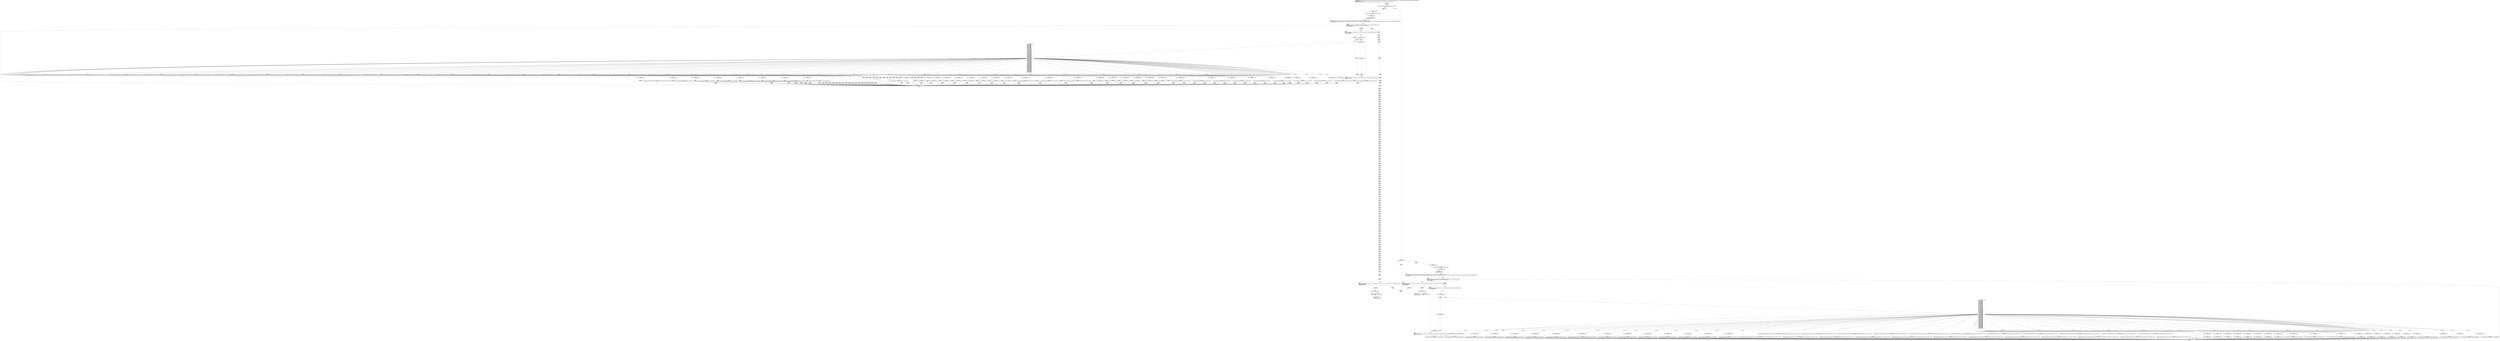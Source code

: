 digraph "CFG forcom.google.android.gms.internal.measurement.zzvz.zza(Ljava\/lang\/Object;Lcom\/google\/android\/gms\/internal\/measurement\/zzxy;)V" {
Node_0 [shape=record,label="{0\:\ 0x0000|MTH_ENTER_BLOCK\l}"];
Node_1 [shape=record,label="{1\:\ 0x0006|if (r12.zzvm() != com.google.android.gms.internal.measurement.zzuo.zze.zzbyy) goto L_0x060b\l}"];
Node_2 [shape=record,label="{2\:\ 0x0008|zza(r10.zzcbg, r11, r12)\lr1 = null\lr0 = null\l}"];
Node_3 [shape=record,label="{3\:\ 0x0011|if (r10.zzcax == false) goto L_0x0029\l}"];
Node_4 [shape=record,label="{4\:\ 0x0013|com.google.android.gms.internal.measurement.zzuf r2 = r10.zzcbh.zzw(r11)\l}"];
Node_5 [shape=record,label="{5\:\ 0x001d|if (r2.isEmpty() != false) goto L_0x0029\l}"];
Node_6 [shape=record,label="{6\:\ 0x001f|java.util.Iterator r1 = r2.descendingIterator()\ljava.util.Map$Entry r0 = r1.next()\l}"];
Node_7 [shape=record,label="{7\:\ 0x0029|PHI: r0 r1 \l  PHI: (r0v325 java.util.Map$Entry) = (r0v324 java.util.Map$Entry), (r0v324 java.util.Map$Entry), (r0v643 java.util.Map$Entry) binds: [B:3:0x0011, B:5:0x001d, B:6:0x001f] A[DONT_GENERATE, DONT_INLINE]\l  PHI: (r1v5 java.util.Iterator\<java.util.Map$Entry\<?, java.lang.Object\>\>) = (r1v4 java.util.Iterator\<java.util.Map$Entry\<?, java.lang.Object\>\>), (r1v4 java.util.Iterator\<java.util.Map$Entry\<?, java.lang.Object\>\>), (r1v6 java.util.Iterator\<java.util.Map$Entry\<?, java.lang.Object\>\>) binds: [B:3:0x0011, B:5:0x001d, B:6:0x001f] A[DONT_GENERATE, DONT_INLINE]\l|r3 = r10.zzcas.length + \-3\l}"];
Node_8 [shape=record,label="{8\:\ 0x002f|LOOP_START\lPHI: r0 r3 \l  PHI: (r0v326 java.util.Map$Entry) = (r0v325 java.util.Map$Entry), (r0v633 java.util.Map$Entry) binds: [B:7:0x0029, B:20:0x0061] A[DONT_GENERATE, DONT_INLINE]\l  PHI: (r3v5 int) = (r3v4 int), (r3v6 int) binds: [B:7:0x0029, B:20:0x0061] A[DONT_GENERATE, DONT_INLINE]\lLOOP:0: B:8:0x002f\-\>B:20:0x0061\l|if (r3 \< 0) goto L_0x05f7\l}"];
Node_9 [shape=record,label="{9\:\ 0x0031|int r4 = zzbt(r3)\lr5 = r10.zzcas[r3]\lr2 = r0\l}"];
Node_10 [shape=record,label="{10\:\ 0x003a|LOOP_START\lPHI: r2 \l  PHI: (r2v17 java.util.Map$Entry) = (r2v16 java.util.Map$Entry), (r2v18 java.util.Map$Entry) binds: [B:9:0x0031, B:16:0x0055] A[DONT_GENERATE, DONT_INLINE]\lLOOP:1: B:10:0x003a\-\>B:16:0x0055\l|if (r2 == null) goto L_0x0059\l}"];
Node_11 [shape=record,label="{11\:\ 0x003c}"];
Node_12 [shape=record,label="{12\:\ 0x0042|if (r10.zzcbh.zzb(r2) \<= r5) goto L_0x0059\l}"];
Node_13 [shape=record,label="{13\:\ 0x0044|r10.zzcbh.zza(r12, r2)\l}"];
Node_14 [shape=record,label="{14\:\ 0x004d|if (r1.hasNext() == false) goto L_0x0057\l}"];
Node_15 [shape=record,label="{15\:\ 0x004f|java.util.Map$Entry r0 = r1.next()\l}"];
Node_16 [shape=record,label="{16\:\ 0x0055|LOOP_END\lPHI: r0 \l  PHI: (r0v639 java.util.Map$Entry) = (r0v638 java.util.Map$Entry), (r0v641 java.util.Map$Entry) binds: [B:447:0x0055, B:446:0x0055] A[DONT_GENERATE, DONT_INLINE]\lLOOP:1: B:10:0x003a\-\>B:16:0x0055\l|r2 = r0\l}"];
Node_17 [shape=record,label="{17\:\ 0x0057|r0 = null\l}"];
Node_18 [shape=record,label="{18\:\ 0x0059}"];
Node_19 [shape=record,label="{19\:\ 0x005e|switch(((267386880 & r4) \>\>\> 20)) \{\l    case 0: goto L_0x0066;\l    case 1: goto L_0x0079;\l    case 2: goto L_0x008c;\l    case 3: goto L_0x009f;\l    case 4: goto L_0x00b2;\l    case 5: goto L_0x00c5;\l    case 6: goto L_0x00d8;\l    case 7: goto L_0x00ec;\l    case 8: goto L_0x0100;\l    case 9: goto L_0x0114;\l    case 10: goto L_0x012c;\l    case 11: goto L_0x0142;\l    case 12: goto L_0x0156;\l    case 13: goto L_0x016a;\l    case 14: goto L_0x017e;\l    case 15: goto L_0x0192;\l    case 16: goto L_0x01a6;\l    case 17: goto L_0x01ba;\l    case 18: goto L_0x01d2;\l    case 19: goto L_0x01e7;\l    case 20: goto L_0x01fc;\l    case 21: goto L_0x0211;\l    case 22: goto L_0x0226;\l    case 23: goto L_0x023b;\l    case 24: goto L_0x0250;\l    case 25: goto L_0x0265;\l    case 26: goto L_0x027a;\l    case 27: goto L_0x028e;\l    case 28: goto L_0x02a6;\l    case 29: goto L_0x02ba;\l    case 30: goto L_0x02cf;\l    case 31: goto L_0x02e4;\l    case 32: goto L_0x02f9;\l    case 33: goto L_0x030e;\l    case 34: goto L_0x0323;\l    case 35: goto L_0x0338;\l    case 36: goto L_0x034d;\l    case 37: goto L_0x0362;\l    case 38: goto L_0x0377;\l    case 39: goto L_0x038c;\l    case 40: goto L_0x03a1;\l    case 41: goto L_0x03b6;\l    case 42: goto L_0x03cb;\l    case 43: goto L_0x03e0;\l    case 44: goto L_0x03f5;\l    case 45: goto L_0x040a;\l    case 46: goto L_0x041f;\l    case 47: goto L_0x0434;\l    case 48: goto L_0x0449;\l    case 49: goto L_0x045e;\l    case 50: goto L_0x0476;\l    case 51: goto L_0x0484;\l    case 52: goto L_0x0498;\l    case 53: goto L_0x04ac;\l    case 54: goto L_0x04c0;\l    case 55: goto L_0x04d4;\l    case 56: goto L_0x04e8;\l    case 57: goto L_0x04fc;\l    case 58: goto L_0x0510;\l    case 59: goto L_0x0524;\l    case 60: goto L_0x0538;\l    case 61: goto L_0x0550;\l    case 62: goto L_0x0566;\l    case 63: goto L_0x057a;\l    case 64: goto L_0x058e;\l    case 65: goto L_0x05a2;\l    case 66: goto L_0x05b6;\l    case 67: goto L_0x05ca;\l    case 68: goto L_0x05de;\l    default: goto L_0x0061;\l\}\l}"];
Node_20 [shape=record,label="{20\:\ 0x0061|LOOP_END\lLOOP:0: B:8:0x002f\-\>B:20:0x0061\l|r3 = r3 + \-3\lr0 = r2\l}"];
Node_21 [shape=record,label="{21\:\ 0x0066}"];
Node_22 [shape=record,label="{22\:\ 0x006a|if (zzb(r11, r3) == false) goto L_0x0061\l}"];
Node_23 [shape=record,label="{23\:\ 0x006c|r12.zza(r5, com.google.android.gms.internal.measurement.zzxj.zzo(r11, (long) (1048575 & r4)))\l}"];
Node_24 [shape=record,label="{24\:\ 0x0079}"];
Node_25 [shape=record,label="{25\:\ 0x007d|if (zzb(r11, r3) == false) goto L_0x0061\l}"];
Node_26 [shape=record,label="{26\:\ 0x007f|r12.zza(r5, com.google.android.gms.internal.measurement.zzxj.zzn(r11, (long) (1048575 & r4)))\l}"];
Node_27 [shape=record,label="{27\:\ 0x008c}"];
Node_28 [shape=record,label="{28\:\ 0x0090|if (zzb(r11, r3) == false) goto L_0x0061\l}"];
Node_29 [shape=record,label="{29\:\ 0x0092|r12.zzi(r5, com.google.android.gms.internal.measurement.zzxj.zzl(r11, (long) (1048575 & r4)))\l}"];
Node_30 [shape=record,label="{30\:\ 0x009f}"];
Node_31 [shape=record,label="{31\:\ 0x00a3|if (zzb(r11, r3) == false) goto L_0x0061\l}"];
Node_32 [shape=record,label="{32\:\ 0x00a5|r12.zza(r5, com.google.android.gms.internal.measurement.zzxj.zzl(r11, (long) (1048575 & r4)))\l}"];
Node_33 [shape=record,label="{33\:\ 0x00b2}"];
Node_34 [shape=record,label="{34\:\ 0x00b6|if (zzb(r11, r3) == false) goto L_0x0061\l}"];
Node_35 [shape=record,label="{35\:\ 0x00b8|r12.zzd(r5, com.google.android.gms.internal.measurement.zzxj.zzk(r11, (long) (1048575 & r4)))\l}"];
Node_36 [shape=record,label="{36\:\ 0x00c5}"];
Node_37 [shape=record,label="{37\:\ 0x00c9|if (zzb(r11, r3) == false) goto L_0x0061\l}"];
Node_38 [shape=record,label="{38\:\ 0x00cb|r12.zzc(r5, com.google.android.gms.internal.measurement.zzxj.zzl(r11, (long) (1048575 & r4)))\l}"];
Node_39 [shape=record,label="{39\:\ 0x00d8}"];
Node_40 [shape=record,label="{40\:\ 0x00dc|if (zzb(r11, r3) == false) goto L_0x0061\l}"];
Node_41 [shape=record,label="{41\:\ 0x00de|r12.zzg(r5, com.google.android.gms.internal.measurement.zzxj.zzk(r11, (long) (1048575 & r4)))\l}"];
Node_42 [shape=record,label="{42\:\ 0x00ec}"];
Node_43 [shape=record,label="{43\:\ 0x00f0|if (zzb(r11, r3) == false) goto L_0x0061\l}"];
Node_44 [shape=record,label="{44\:\ 0x00f2|r12.zzb(r5, com.google.android.gms.internal.measurement.zzxj.zzm(r11, (long) (1048575 & r4)))\l}"];
Node_45 [shape=record,label="{45\:\ 0x0100}"];
Node_46 [shape=record,label="{46\:\ 0x0104|if (zzb(r11, r3) == false) goto L_0x0061\l}"];
Node_47 [shape=record,label="{47\:\ 0x0106|zza(r5, com.google.android.gms.internal.measurement.zzxj.zzp(r11, (long) (1048575 & r4)), r12)\l}"];
Node_48 [shape=record,label="{48\:\ 0x0114}"];
Node_49 [shape=record,label="{49\:\ 0x0118|if (zzb(r11, r3) == false) goto L_0x0061\l}"];
Node_50 [shape=record,label="{50\:\ 0x011a|r12.zza(r5, com.google.android.gms.internal.measurement.zzxj.zzp(r11, (long) (1048575 & r4)), zzbq(r3))\l}"];
Node_51 [shape=record,label="{51\:\ 0x012c}"];
Node_52 [shape=record,label="{52\:\ 0x0130|if (zzb(r11, r3) == false) goto L_0x0061\l}"];
Node_53 [shape=record,label="{53\:\ 0x0132|r12.zza(r5, (com.google.android.gms.internal.measurement.zzte) com.google.android.gms.internal.measurement.zzxj.zzp(r11, (long) (1048575 & r4)))\l}"];
Node_54 [shape=record,label="{54\:\ 0x0142}"];
Node_55 [shape=record,label="{55\:\ 0x0146|if (zzb(r11, r3) == false) goto L_0x0061\l}"];
Node_56 [shape=record,label="{56\:\ 0x0148|r12.zze(r5, com.google.android.gms.internal.measurement.zzxj.zzk(r11, (long) (1048575 & r4)))\l}"];
Node_57 [shape=record,label="{57\:\ 0x0156}"];
Node_58 [shape=record,label="{58\:\ 0x015a|if (zzb(r11, r3) == false) goto L_0x0061\l}"];
Node_59 [shape=record,label="{59\:\ 0x015c|r12.zzo(r5, com.google.android.gms.internal.measurement.zzxj.zzk(r11, (long) (1048575 & r4)))\l}"];
Node_60 [shape=record,label="{60\:\ 0x016a}"];
Node_61 [shape=record,label="{61\:\ 0x016e|if (zzb(r11, r3) == false) goto L_0x0061\l}"];
Node_62 [shape=record,label="{62\:\ 0x0170|r12.zzn(r5, com.google.android.gms.internal.measurement.zzxj.zzk(r11, (long) (1048575 & r4)))\l}"];
Node_63 [shape=record,label="{63\:\ 0x017e}"];
Node_64 [shape=record,label="{64\:\ 0x0182|if (zzb(r11, r3) == false) goto L_0x0061\l}"];
Node_65 [shape=record,label="{65\:\ 0x0184|r12.zzj(r5, com.google.android.gms.internal.measurement.zzxj.zzl(r11, (long) (1048575 & r4)))\l}"];
Node_66 [shape=record,label="{66\:\ 0x0192}"];
Node_67 [shape=record,label="{67\:\ 0x0196|if (zzb(r11, r3) == false) goto L_0x0061\l}"];
Node_68 [shape=record,label="{68\:\ 0x0198|r12.zzf(r5, com.google.android.gms.internal.measurement.zzxj.zzk(r11, (long) (1048575 & r4)))\l}"];
Node_69 [shape=record,label="{69\:\ 0x01a6}"];
Node_70 [shape=record,label="{70\:\ 0x01aa|if (zzb(r11, r3) == false) goto L_0x0061\l}"];
Node_71 [shape=record,label="{71\:\ 0x01ac|r12.zzb(r5, com.google.android.gms.internal.measurement.zzxj.zzl(r11, (long) (1048575 & r4)))\l}"];
Node_72 [shape=record,label="{72\:\ 0x01ba}"];
Node_73 [shape=record,label="{73\:\ 0x01be|if (zzb(r11, r3) == false) goto L_0x0061\l}"];
Node_74 [shape=record,label="{74\:\ 0x01c0|r12.zzb(r5, com.google.android.gms.internal.measurement.zzxj.zzp(r11, (long) (1048575 & r4)), zzbq(r3))\l}"];
Node_75 [shape=record,label="{75\:\ 0x01d2|com.google.android.gms.internal.measurement.zzwn.zza(r10.zzcas[r3], (java.util.List\<java.lang.Double\>) (java.util.List) com.google.android.gms.internal.measurement.zzxj.zzp(r11, (long) (1048575 & r4)), r12, false)\l}"];
Node_76 [shape=record,label="{76\:\ 0x01e7|com.google.android.gms.internal.measurement.zzwn.zzb(r10.zzcas[r3], (java.util.List\<java.lang.Float\>) (java.util.List) com.google.android.gms.internal.measurement.zzxj.zzp(r11, (long) (1048575 & r4)), r12, false)\l}"];
Node_77 [shape=record,label="{77\:\ 0x01fc|com.google.android.gms.internal.measurement.zzwn.zzc(r10.zzcas[r3], (java.util.List) com.google.android.gms.internal.measurement.zzxj.zzp(r11, (long) (1048575 & r4)), r12, false)\l}"];
Node_78 [shape=record,label="{78\:\ 0x0211|com.google.android.gms.internal.measurement.zzwn.zzd(r10.zzcas[r3], (java.util.List) com.google.android.gms.internal.measurement.zzxj.zzp(r11, (long) (1048575 & r4)), r12, false)\l}"];
Node_79 [shape=record,label="{79\:\ 0x0226|com.google.android.gms.internal.measurement.zzwn.zzh(r10.zzcas[r3], (java.util.List) com.google.android.gms.internal.measurement.zzxj.zzp(r11, (long) (1048575 & r4)), r12, false)\l}"];
Node_80 [shape=record,label="{80\:\ 0x023b|com.google.android.gms.internal.measurement.zzwn.zzf(r10.zzcas[r3], (java.util.List) com.google.android.gms.internal.measurement.zzxj.zzp(r11, (long) (1048575 & r4)), r12, false)\l}"];
Node_81 [shape=record,label="{81\:\ 0x0250|com.google.android.gms.internal.measurement.zzwn.zzk(r10.zzcas[r3], (java.util.List) com.google.android.gms.internal.measurement.zzxj.zzp(r11, (long) (1048575 & r4)), r12, false)\l}"];
Node_82 [shape=record,label="{82\:\ 0x0265|com.google.android.gms.internal.measurement.zzwn.zzn(r10.zzcas[r3], (java.util.List) com.google.android.gms.internal.measurement.zzxj.zzp(r11, (long) (1048575 & r4)), r12, false)\l}"];
Node_83 [shape=record,label="{83\:\ 0x027a|com.google.android.gms.internal.measurement.zzwn.zza(r10.zzcas[r3], (java.util.List\<java.lang.String\>) (java.util.List) com.google.android.gms.internal.measurement.zzxj.zzp(r11, (long) (1048575 & r4)), r12)\l}"];
Node_84 [shape=record,label="{84\:\ 0x028e|com.google.android.gms.internal.measurement.zzwn.zza(r10.zzcas[r3], (java.util.List\<?\>) (java.util.List) com.google.android.gms.internal.measurement.zzxj.zzp(r11, (long) (1048575 & r4)), r12, zzbq(r3))\l}"];
Node_85 [shape=record,label="{85\:\ 0x02a6|com.google.android.gms.internal.measurement.zzwn.zzb(r10.zzcas[r3], (java.util.List) com.google.android.gms.internal.measurement.zzxj.zzp(r11, (long) (1048575 & r4)), r12)\l}"];
Node_86 [shape=record,label="{86\:\ 0x02ba|com.google.android.gms.internal.measurement.zzwn.zzi(r10.zzcas[r3], (java.util.List) com.google.android.gms.internal.measurement.zzxj.zzp(r11, (long) (1048575 & r4)), r12, false)\l}"];
Node_87 [shape=record,label="{87\:\ 0x02cf|com.google.android.gms.internal.measurement.zzwn.zzm(r10.zzcas[r3], (java.util.List) com.google.android.gms.internal.measurement.zzxj.zzp(r11, (long) (1048575 & r4)), r12, false)\l}"];
Node_88 [shape=record,label="{88\:\ 0x02e4|com.google.android.gms.internal.measurement.zzwn.zzl(r10.zzcas[r3], (java.util.List) com.google.android.gms.internal.measurement.zzxj.zzp(r11, (long) (1048575 & r4)), r12, false)\l}"];
Node_89 [shape=record,label="{89\:\ 0x02f9|com.google.android.gms.internal.measurement.zzwn.zzg(r10.zzcas[r3], (java.util.List) com.google.android.gms.internal.measurement.zzxj.zzp(r11, (long) (1048575 & r4)), r12, false)\l}"];
Node_90 [shape=record,label="{90\:\ 0x030e|com.google.android.gms.internal.measurement.zzwn.zzj(r10.zzcas[r3], (java.util.List) com.google.android.gms.internal.measurement.zzxj.zzp(r11, (long) (1048575 & r4)), r12, false)\l}"];
Node_91 [shape=record,label="{91\:\ 0x0323|com.google.android.gms.internal.measurement.zzwn.zze(r10.zzcas[r3], (java.util.List) com.google.android.gms.internal.measurement.zzxj.zzp(r11, (long) (1048575 & r4)), r12, false)\l}"];
Node_92 [shape=record,label="{92\:\ 0x0338|com.google.android.gms.internal.measurement.zzwn.zza(r10.zzcas[r3], (java.util.List\<java.lang.Double\>) (java.util.List) com.google.android.gms.internal.measurement.zzxj.zzp(r11, (long) (1048575 & r4)), r12, true)\l}"];
Node_93 [shape=record,label="{93\:\ 0x034d|com.google.android.gms.internal.measurement.zzwn.zzb(r10.zzcas[r3], (java.util.List\<java.lang.Float\>) (java.util.List) com.google.android.gms.internal.measurement.zzxj.zzp(r11, (long) (1048575 & r4)), r12, true)\l}"];
Node_94 [shape=record,label="{94\:\ 0x0362|com.google.android.gms.internal.measurement.zzwn.zzc(r10.zzcas[r3], (java.util.List) com.google.android.gms.internal.measurement.zzxj.zzp(r11, (long) (1048575 & r4)), r12, true)\l}"];
Node_95 [shape=record,label="{95\:\ 0x0377|com.google.android.gms.internal.measurement.zzwn.zzd(r10.zzcas[r3], (java.util.List) com.google.android.gms.internal.measurement.zzxj.zzp(r11, (long) (1048575 & r4)), r12, true)\l}"];
Node_96 [shape=record,label="{96\:\ 0x038c|com.google.android.gms.internal.measurement.zzwn.zzh(r10.zzcas[r3], (java.util.List) com.google.android.gms.internal.measurement.zzxj.zzp(r11, (long) (1048575 & r4)), r12, true)\l}"];
Node_97 [shape=record,label="{97\:\ 0x03a1|com.google.android.gms.internal.measurement.zzwn.zzf(r10.zzcas[r3], (java.util.List) com.google.android.gms.internal.measurement.zzxj.zzp(r11, (long) (1048575 & r4)), r12, true)\l}"];
Node_98 [shape=record,label="{98\:\ 0x03b6|com.google.android.gms.internal.measurement.zzwn.zzk(r10.zzcas[r3], (java.util.List) com.google.android.gms.internal.measurement.zzxj.zzp(r11, (long) (1048575 & r4)), r12, true)\l}"];
Node_99 [shape=record,label="{99\:\ 0x03cb|com.google.android.gms.internal.measurement.zzwn.zzn(r10.zzcas[r3], (java.util.List) com.google.android.gms.internal.measurement.zzxj.zzp(r11, (long) (1048575 & r4)), r12, true)\l}"];
Node_100 [shape=record,label="{100\:\ 0x03e0|com.google.android.gms.internal.measurement.zzwn.zzi(r10.zzcas[r3], (java.util.List) com.google.android.gms.internal.measurement.zzxj.zzp(r11, (long) (1048575 & r4)), r12, true)\l}"];
Node_101 [shape=record,label="{101\:\ 0x03f5|com.google.android.gms.internal.measurement.zzwn.zzm(r10.zzcas[r3], (java.util.List) com.google.android.gms.internal.measurement.zzxj.zzp(r11, (long) (1048575 & r4)), r12, true)\l}"];
Node_102 [shape=record,label="{102\:\ 0x040a|com.google.android.gms.internal.measurement.zzwn.zzl(r10.zzcas[r3], (java.util.List) com.google.android.gms.internal.measurement.zzxj.zzp(r11, (long) (1048575 & r4)), r12, true)\l}"];
Node_103 [shape=record,label="{103\:\ 0x041f|com.google.android.gms.internal.measurement.zzwn.zzg(r10.zzcas[r3], (java.util.List) com.google.android.gms.internal.measurement.zzxj.zzp(r11, (long) (1048575 & r4)), r12, true)\l}"];
Node_104 [shape=record,label="{104\:\ 0x0434|com.google.android.gms.internal.measurement.zzwn.zzj(r10.zzcas[r3], (java.util.List) com.google.android.gms.internal.measurement.zzxj.zzp(r11, (long) (1048575 & r4)), r12, true)\l}"];
Node_105 [shape=record,label="{105\:\ 0x0449|com.google.android.gms.internal.measurement.zzwn.zze(r10.zzcas[r3], (java.util.List) com.google.android.gms.internal.measurement.zzxj.zzp(r11, (long) (1048575 & r4)), r12, true)\l}"];
Node_106 [shape=record,label="{106\:\ 0x045e|com.google.android.gms.internal.measurement.zzwn.zzb(r10.zzcas[r3], (java.util.List\<?\>) (java.util.List) com.google.android.gms.internal.measurement.zzxj.zzp(r11, (long) (1048575 & r4)), r12, zzbq(r3))\l}"];
Node_107 [shape=record,label="{107\:\ 0x0476|zza(r12, r5, com.google.android.gms.internal.measurement.zzxj.zzp(r11, (long) (1048575 & r4)), r3)\l}"];
Node_108 [shape=record,label="{108\:\ 0x0484}"];
Node_109 [shape=record,label="{109\:\ 0x0488|if (zza(r11, r5, r3) == false) goto L_0x0061\l}"];
Node_110 [shape=record,label="{110\:\ 0x048a|r12.zza(r5, zzf(r11, (long) (1048575 & r4)))\l}"];
Node_111 [shape=record,label="{111\:\ 0x0498}"];
Node_112 [shape=record,label="{112\:\ 0x049c|if (zza(r11, r5, r3) == false) goto L_0x0061\l}"];
Node_113 [shape=record,label="{113\:\ 0x049e|r12.zza(r5, zzg(r11, (long) (1048575 & r4)))\l}"];
Node_114 [shape=record,label="{114\:\ 0x04ac}"];
Node_115 [shape=record,label="{115\:\ 0x04b0|if (zza(r11, r5, r3) == false) goto L_0x0061\l}"];
Node_116 [shape=record,label="{116\:\ 0x04b2|r12.zzi(r5, zzi(r11, (long) (1048575 & r4)))\l}"];
Node_117 [shape=record,label="{117\:\ 0x04c0}"];
Node_118 [shape=record,label="{118\:\ 0x04c4|if (zza(r11, r5, r3) == false) goto L_0x0061\l}"];
Node_119 [shape=record,label="{119\:\ 0x04c6|r12.zza(r5, zzi(r11, (long) (1048575 & r4)))\l}"];
Node_120 [shape=record,label="{120\:\ 0x04d4}"];
Node_121 [shape=record,label="{121\:\ 0x04d8|if (zza(r11, r5, r3) == false) goto L_0x0061\l}"];
Node_122 [shape=record,label="{122\:\ 0x04da|r12.zzd(r5, zzh(r11, (long) (1048575 & r4)))\l}"];
Node_123 [shape=record,label="{123\:\ 0x04e8}"];
Node_124 [shape=record,label="{124\:\ 0x04ec|if (zza(r11, r5, r3) == false) goto L_0x0061\l}"];
Node_125 [shape=record,label="{125\:\ 0x04ee|r12.zzc(r5, zzi(r11, (long) (1048575 & r4)))\l}"];
Node_126 [shape=record,label="{126\:\ 0x04fc}"];
Node_127 [shape=record,label="{127\:\ 0x0500|if (zza(r11, r5, r3) == false) goto L_0x0061\l}"];
Node_128 [shape=record,label="{128\:\ 0x0502|r12.zzg(r5, zzh(r11, (long) (1048575 & r4)))\l}"];
Node_129 [shape=record,label="{129\:\ 0x0510}"];
Node_130 [shape=record,label="{130\:\ 0x0514|if (zza(r11, r5, r3) == false) goto L_0x0061\l}"];
Node_131 [shape=record,label="{131\:\ 0x0516|r12.zzb(r5, zzj(r11, (long) (1048575 & r4)))\l}"];
Node_132 [shape=record,label="{132\:\ 0x0524}"];
Node_133 [shape=record,label="{133\:\ 0x0528|if (zza(r11, r5, r3) == false) goto L_0x0061\l}"];
Node_134 [shape=record,label="{134\:\ 0x052a|zza(r5, com.google.android.gms.internal.measurement.zzxj.zzp(r11, (long) (1048575 & r4)), r12)\l}"];
Node_135 [shape=record,label="{135\:\ 0x0538}"];
Node_136 [shape=record,label="{136\:\ 0x053c|if (zza(r11, r5, r3) == false) goto L_0x0061\l}"];
Node_137 [shape=record,label="{137\:\ 0x053e|r12.zza(r5, com.google.android.gms.internal.measurement.zzxj.zzp(r11, (long) (1048575 & r4)), zzbq(r3))\l}"];
Node_138 [shape=record,label="{138\:\ 0x0550}"];
Node_139 [shape=record,label="{139\:\ 0x0554|if (zza(r11, r5, r3) == false) goto L_0x0061\l}"];
Node_140 [shape=record,label="{140\:\ 0x0556|r12.zza(r5, (com.google.android.gms.internal.measurement.zzte) com.google.android.gms.internal.measurement.zzxj.zzp(r11, (long) (1048575 & r4)))\l}"];
Node_141 [shape=record,label="{141\:\ 0x0566}"];
Node_142 [shape=record,label="{142\:\ 0x056a|if (zza(r11, r5, r3) == false) goto L_0x0061\l}"];
Node_143 [shape=record,label="{143\:\ 0x056c|r12.zze(r5, zzh(r11, (long) (1048575 & r4)))\l}"];
Node_144 [shape=record,label="{144\:\ 0x057a}"];
Node_145 [shape=record,label="{145\:\ 0x057e|if (zza(r11, r5, r3) == false) goto L_0x0061\l}"];
Node_146 [shape=record,label="{146\:\ 0x0580|r12.zzo(r5, zzh(r11, (long) (1048575 & r4)))\l}"];
Node_147 [shape=record,label="{147\:\ 0x058e}"];
Node_148 [shape=record,label="{148\:\ 0x0592|if (zza(r11, r5, r3) == false) goto L_0x0061\l}"];
Node_149 [shape=record,label="{149\:\ 0x0594|r12.zzn(r5, zzh(r11, (long) (1048575 & r4)))\l}"];
Node_150 [shape=record,label="{150\:\ 0x05a2}"];
Node_151 [shape=record,label="{151\:\ 0x05a6|if (zza(r11, r5, r3) == false) goto L_0x0061\l}"];
Node_152 [shape=record,label="{152\:\ 0x05a8|r12.zzj(r5, zzi(r11, (long) (1048575 & r4)))\l}"];
Node_153 [shape=record,label="{153\:\ 0x05b6}"];
Node_154 [shape=record,label="{154\:\ 0x05ba|if (zza(r11, r5, r3) == false) goto L_0x0061\l}"];
Node_155 [shape=record,label="{155\:\ 0x05bc|r12.zzf(r5, zzh(r11, (long) (1048575 & r4)))\l}"];
Node_156 [shape=record,label="{156\:\ 0x05ca}"];
Node_157 [shape=record,label="{157\:\ 0x05ce|if (zza(r11, r5, r3) == false) goto L_0x0061\l}"];
Node_158 [shape=record,label="{158\:\ 0x05d0|r12.zzb(r5, zzi(r11, (long) (1048575 & r4)))\l}"];
Node_159 [shape=record,label="{159\:\ 0x05de}"];
Node_160 [shape=record,label="{160\:\ 0x05e2|if (zza(r11, r5, r3) == false) goto L_0x0061\l}"];
Node_161 [shape=record,label="{161\:\ 0x05e4|r12.zzb(r5, com.google.android.gms.internal.measurement.zzxj.zzp(r11, (long) (1048575 & r4)), zzbq(r3))\l}"];
Node_162 [shape=record,label="{162\:\ 0x05f6|LOOP_END\lLOOP:2: B:163:0x05f7\-\>B:162:0x05f6\l|r0 = null\l}"];
Node_163 [shape=record,label="{163\:\ 0x05f7|LOOP_START\lPHI: r0 \l  PHI: (r0v327 java.util.Map$Entry) = (r0v326 java.util.Map$Entry), (r0v330 java.util.Map$Entry), (r0v331 java.util.Map$Entry) binds: [B:546:0x05f7, B:166:0x0604, B:162:0x05f6] A[DONT_GENERATE, DONT_INLINE]\lLOOP:2: B:163:0x05f7\-\>B:162:0x05f6\lLOOP:3: B:163:0x05f7\-\>B:166:0x0604\l|if (r0 == null) goto L_0x0c11\l}"];
Node_164 [shape=record,label="{164\:\ 0x05f9|r10.zzcbh.zza(r12, r0)\l}"];
Node_165 [shape=record,label="{165\:\ 0x0602|if (r1.hasNext() == false) goto L_0x05f6\l}"];
Node_166 [shape=record,label="{166\:\ 0x0604|LOOP_END\lLOOP:3: B:163:0x05f7\-\>B:166:0x0604\l|java.util.Map$Entry r0 = r1.next()\l}"];
Node_167 [shape=record,label="{167\:\ 0x060b}"];
Node_168 [shape=record,label="{168\:\ 0x060d|if (r10.zzcaz == false) goto L_0x0c12\l}"];
Node_169 [shape=record,label="{169\:\ 0x060f|r1 = null\lr0 = null\l}"];
Node_170 [shape=record,label="{170\:\ 0x0613|if (r10.zzcax == false) goto L_0x062b\l}"];
Node_171 [shape=record,label="{171\:\ 0x0615|com.google.android.gms.internal.measurement.zzuf r2 = r10.zzcbh.zzw(r11)\l}"];
Node_172 [shape=record,label="{172\:\ 0x061f|if (r2.isEmpty() != false) goto L_0x062b\l}"];
Node_173 [shape=record,label="{173\:\ 0x0621|java.util.Iterator r1 = r2.iterator()\ljava.util.Map$Entry r0 = r1.next()\l}"];
Node_174 [shape=record,label="{174\:\ 0x062b|PHI: r0 r1 \l  PHI: (r0v3 java.util.Map$Entry) = (r0v2 java.util.Map$Entry), (r0v2 java.util.Map$Entry), (r0v322 java.util.Map$Entry) binds: [B:170:0x0613, B:172:0x061f, B:173:0x0621] A[DONT_GENERATE, DONT_INLINE]\l  PHI: (r1v2 java.util.Iterator\<java.util.Map$Entry\<?, java.lang.Object\>\>) = (r1v1 java.util.Iterator\<java.util.Map$Entry\<?, java.lang.Object\>\>), (r1v1 java.util.Iterator\<java.util.Map$Entry\<?, java.lang.Object\>\>), (r1v3 java.util.Iterator\<java.util.Map$Entry\<?, java.lang.Object\>\>) binds: [B:170:0x0613, B:172:0x061f, B:173:0x0621] A[DONT_GENERATE, DONT_INLINE]\l|int r4 = r10.zzcas.length\lr3 = 0\l}"];
Node_175 [shape=record,label="{175\:\ 0x0630|LOOP_START\lPHI: r0 r3 \l  PHI: (r0v4 java.util.Map$Entry) = (r0v3 java.util.Map$Entry), (r0v312 java.util.Map$Entry) binds: [B:174:0x062b, B:187:0x0662] A[DONT_GENERATE, DONT_INLINE]\l  PHI: (r3v1 int) = (r3v0 int), (r3v2 int) binds: [B:174:0x062b, B:187:0x0662] A[DONT_GENERATE, DONT_INLINE]\lLOOP:4: B:175:0x0630\-\>B:187:0x0662\l|if (r3 \>= r4) goto L_0x0bf8\l}"];
Node_176 [shape=record,label="{176\:\ 0x0632|int r5 = zzbt(r3)\lr6 = r10.zzcas[r3]\lr2 = r0\l}"];
Node_177 [shape=record,label="{177\:\ 0x063b|LOOP_START\lPHI: r2 \l  PHI: (r2v6 java.util.Map$Entry) = (r2v5 java.util.Map$Entry), (r2v7 java.util.Map$Entry) binds: [B:176:0x0632, B:183:0x0656] A[DONT_GENERATE, DONT_INLINE]\lLOOP:5: B:177:0x063b\-\>B:183:0x0656\l|if (r2 == null) goto L_0x065a\l}"];
Node_178 [shape=record,label="{178\:\ 0x063d}"];
Node_179 [shape=record,label="{179\:\ 0x0643|if (r10.zzcbh.zzb(r2) \> r6) goto L_0x065a\l}"];
Node_180 [shape=record,label="{180\:\ 0x0645|r10.zzcbh.zza(r12, r2)\l}"];
Node_181 [shape=record,label="{181\:\ 0x064e|if (r1.hasNext() == false) goto L_0x0658\l}"];
Node_182 [shape=record,label="{182\:\ 0x0650|java.util.Map$Entry r0 = r1.next()\l}"];
Node_183 [shape=record,label="{183\:\ 0x0656|LOOP_END\lPHI: r0 \l  PHI: (r0v318 java.util.Map$Entry) = (r0v317 java.util.Map$Entry), (r0v320 java.util.Map$Entry) binds: [B:184:0x0658, B:182:0x0650] A[DONT_GENERATE, DONT_INLINE]\lLOOP:5: B:177:0x063b\-\>B:183:0x0656\l|r2 = r0\l}"];
Node_184 [shape=record,label="{184\:\ 0x0658|r0 = null\l}"];
Node_185 [shape=record,label="{185\:\ 0x065a}"];
Node_186 [shape=record,label="{186\:\ 0x065f|switch(((267386880 & r5) \>\>\> 20)) \{\l    case 0: goto L_0x0667;\l    case 1: goto L_0x067a;\l    case 2: goto L_0x068d;\l    case 3: goto L_0x06a0;\l    case 4: goto L_0x06b3;\l    case 5: goto L_0x06c6;\l    case 6: goto L_0x06d9;\l    case 7: goto L_0x06ed;\l    case 8: goto L_0x0701;\l    case 9: goto L_0x0715;\l    case 10: goto L_0x072d;\l    case 11: goto L_0x0743;\l    case 12: goto L_0x0757;\l    case 13: goto L_0x076b;\l    case 14: goto L_0x077f;\l    case 15: goto L_0x0793;\l    case 16: goto L_0x07a7;\l    case 17: goto L_0x07bb;\l    case 18: goto L_0x07d3;\l    case 19: goto L_0x07e8;\l    case 20: goto L_0x07fd;\l    case 21: goto L_0x0812;\l    case 22: goto L_0x0827;\l    case 23: goto L_0x083c;\l    case 24: goto L_0x0851;\l    case 25: goto L_0x0866;\l    case 26: goto L_0x087b;\l    case 27: goto L_0x088f;\l    case 28: goto L_0x08a7;\l    case 29: goto L_0x08bb;\l    case 30: goto L_0x08d0;\l    case 31: goto L_0x08e5;\l    case 32: goto L_0x08fa;\l    case 33: goto L_0x090f;\l    case 34: goto L_0x0924;\l    case 35: goto L_0x0939;\l    case 36: goto L_0x094e;\l    case 37: goto L_0x0963;\l    case 38: goto L_0x0978;\l    case 39: goto L_0x098d;\l    case 40: goto L_0x09a2;\l    case 41: goto L_0x09b7;\l    case 42: goto L_0x09cc;\l    case 43: goto L_0x09e1;\l    case 44: goto L_0x09f6;\l    case 45: goto L_0x0a0b;\l    case 46: goto L_0x0a20;\l    case 47: goto L_0x0a35;\l    case 48: goto L_0x0a4a;\l    case 49: goto L_0x0a5f;\l    case 50: goto L_0x0a77;\l    case 51: goto L_0x0a85;\l    case 52: goto L_0x0a99;\l    case 53: goto L_0x0aad;\l    case 54: goto L_0x0ac1;\l    case 55: goto L_0x0ad5;\l    case 56: goto L_0x0ae9;\l    case 57: goto L_0x0afd;\l    case 58: goto L_0x0b11;\l    case 59: goto L_0x0b25;\l    case 60: goto L_0x0b39;\l    case 61: goto L_0x0b51;\l    case 62: goto L_0x0b67;\l    case 63: goto L_0x0b7b;\l    case 64: goto L_0x0b8f;\l    case 65: goto L_0x0ba3;\l    case 66: goto L_0x0bb7;\l    case 67: goto L_0x0bcb;\l    case 68: goto L_0x0bdf;\l    default: goto L_0x0662;\l\}\l}"];
Node_187 [shape=record,label="{187\:\ 0x0662|LOOP_END\lLOOP:4: B:175:0x0630\-\>B:187:0x0662\l|r3 = r3 + 3\lr0 = r2\l}"];
Node_188 [shape=record,label="{188\:\ 0x0667}"];
Node_189 [shape=record,label="{189\:\ 0x066b|if (zzb(r11, r3) == false) goto L_0x0662\l}"];
Node_190 [shape=record,label="{190\:\ 0x066d|r12.zza(r6, com.google.android.gms.internal.measurement.zzxj.zzo(r11, (long) (1048575 & r5)))\l}"];
Node_191 [shape=record,label="{191\:\ 0x067a}"];
Node_192 [shape=record,label="{192\:\ 0x067e|if (zzb(r11, r3) == false) goto L_0x0662\l}"];
Node_193 [shape=record,label="{193\:\ 0x0680|r12.zza(r6, com.google.android.gms.internal.measurement.zzxj.zzn(r11, (long) (1048575 & r5)))\l}"];
Node_194 [shape=record,label="{194\:\ 0x068d}"];
Node_195 [shape=record,label="{195\:\ 0x0691|if (zzb(r11, r3) == false) goto L_0x0662\l}"];
Node_196 [shape=record,label="{196\:\ 0x0693|r12.zzi(r6, com.google.android.gms.internal.measurement.zzxj.zzl(r11, (long) (1048575 & r5)))\l}"];
Node_197 [shape=record,label="{197\:\ 0x06a0}"];
Node_198 [shape=record,label="{198\:\ 0x06a4|if (zzb(r11, r3) == false) goto L_0x0662\l}"];
Node_199 [shape=record,label="{199\:\ 0x06a6|r12.zza(r6, com.google.android.gms.internal.measurement.zzxj.zzl(r11, (long) (1048575 & r5)))\l}"];
Node_200 [shape=record,label="{200\:\ 0x06b3}"];
Node_201 [shape=record,label="{201\:\ 0x06b7|if (zzb(r11, r3) == false) goto L_0x0662\l}"];
Node_202 [shape=record,label="{202\:\ 0x06b9|r12.zzd(r6, com.google.android.gms.internal.measurement.zzxj.zzk(r11, (long) (1048575 & r5)))\l}"];
Node_203 [shape=record,label="{203\:\ 0x06c6}"];
Node_204 [shape=record,label="{204\:\ 0x06ca|if (zzb(r11, r3) == false) goto L_0x0662\l}"];
Node_205 [shape=record,label="{205\:\ 0x06cc|r12.zzc(r6, com.google.android.gms.internal.measurement.zzxj.zzl(r11, (long) (1048575 & r5)))\l}"];
Node_206 [shape=record,label="{206\:\ 0x06d9}"];
Node_207 [shape=record,label="{207\:\ 0x06dd|if (zzb(r11, r3) == false) goto L_0x0662\l}"];
Node_208 [shape=record,label="{208\:\ 0x06df|r12.zzg(r6, com.google.android.gms.internal.measurement.zzxj.zzk(r11, (long) (1048575 & r5)))\l}"];
Node_209 [shape=record,label="{209\:\ 0x06ed}"];
Node_210 [shape=record,label="{210\:\ 0x06f1|if (zzb(r11, r3) == false) goto L_0x0662\l}"];
Node_211 [shape=record,label="{211\:\ 0x06f3|r12.zzb(r6, com.google.android.gms.internal.measurement.zzxj.zzm(r11, (long) (1048575 & r5)))\l}"];
Node_212 [shape=record,label="{212\:\ 0x0701}"];
Node_213 [shape=record,label="{213\:\ 0x0705|if (zzb(r11, r3) == false) goto L_0x0662\l}"];
Node_214 [shape=record,label="{214\:\ 0x0707|zza(r6, com.google.android.gms.internal.measurement.zzxj.zzp(r11, (long) (1048575 & r5)), r12)\l}"];
Node_215 [shape=record,label="{215\:\ 0x0715}"];
Node_216 [shape=record,label="{216\:\ 0x0719|if (zzb(r11, r3) == false) goto L_0x0662\l}"];
Node_217 [shape=record,label="{217\:\ 0x071b|r12.zza(r6, com.google.android.gms.internal.measurement.zzxj.zzp(r11, (long) (1048575 & r5)), zzbq(r3))\l}"];
Node_218 [shape=record,label="{218\:\ 0x072d}"];
Node_219 [shape=record,label="{219\:\ 0x0731|if (zzb(r11, r3) == false) goto L_0x0662\l}"];
Node_220 [shape=record,label="{220\:\ 0x0733|r12.zza(r6, (com.google.android.gms.internal.measurement.zzte) com.google.android.gms.internal.measurement.zzxj.zzp(r11, (long) (1048575 & r5)))\l}"];
Node_221 [shape=record,label="{221\:\ 0x0743}"];
Node_222 [shape=record,label="{222\:\ 0x0747|if (zzb(r11, r3) == false) goto L_0x0662\l}"];
Node_223 [shape=record,label="{223\:\ 0x0749|r12.zze(r6, com.google.android.gms.internal.measurement.zzxj.zzk(r11, (long) (1048575 & r5)))\l}"];
Node_224 [shape=record,label="{224\:\ 0x0757}"];
Node_225 [shape=record,label="{225\:\ 0x075b|if (zzb(r11, r3) == false) goto L_0x0662\l}"];
Node_226 [shape=record,label="{226\:\ 0x075d|r12.zzo(r6, com.google.android.gms.internal.measurement.zzxj.zzk(r11, (long) (1048575 & r5)))\l}"];
Node_227 [shape=record,label="{227\:\ 0x076b}"];
Node_228 [shape=record,label="{228\:\ 0x076f|if (zzb(r11, r3) == false) goto L_0x0662\l}"];
Node_229 [shape=record,label="{229\:\ 0x0771|r12.zzn(r6, com.google.android.gms.internal.measurement.zzxj.zzk(r11, (long) (1048575 & r5)))\l}"];
Node_230 [shape=record,label="{230\:\ 0x077f}"];
Node_231 [shape=record,label="{231\:\ 0x0783|if (zzb(r11, r3) == false) goto L_0x0662\l}"];
Node_232 [shape=record,label="{232\:\ 0x0785|r12.zzj(r6, com.google.android.gms.internal.measurement.zzxj.zzl(r11, (long) (1048575 & r5)))\l}"];
Node_233 [shape=record,label="{233\:\ 0x0793}"];
Node_234 [shape=record,label="{234\:\ 0x0797|if (zzb(r11, r3) == false) goto L_0x0662\l}"];
Node_235 [shape=record,label="{235\:\ 0x0799|r12.zzf(r6, com.google.android.gms.internal.measurement.zzxj.zzk(r11, (long) (1048575 & r5)))\l}"];
Node_236 [shape=record,label="{236\:\ 0x07a7}"];
Node_237 [shape=record,label="{237\:\ 0x07ab|if (zzb(r11, r3) == false) goto L_0x0662\l}"];
Node_238 [shape=record,label="{238\:\ 0x07ad|r12.zzb(r6, com.google.android.gms.internal.measurement.zzxj.zzl(r11, (long) (1048575 & r5)))\l}"];
Node_239 [shape=record,label="{239\:\ 0x07bb}"];
Node_240 [shape=record,label="{240\:\ 0x07bf|if (zzb(r11, r3) == false) goto L_0x0662\l}"];
Node_241 [shape=record,label="{241\:\ 0x07c1|r12.zzb(r6, com.google.android.gms.internal.measurement.zzxj.zzp(r11, (long) (1048575 & r5)), zzbq(r3))\l}"];
Node_242 [shape=record,label="{242\:\ 0x07d3|com.google.android.gms.internal.measurement.zzwn.zza(r10.zzcas[r3], (java.util.List\<java.lang.Double\>) (java.util.List) com.google.android.gms.internal.measurement.zzxj.zzp(r11, (long) (1048575 & r5)), r12, false)\l}"];
Node_243 [shape=record,label="{243\:\ 0x07e8|com.google.android.gms.internal.measurement.zzwn.zzb(r10.zzcas[r3], (java.util.List\<java.lang.Float\>) (java.util.List) com.google.android.gms.internal.measurement.zzxj.zzp(r11, (long) (1048575 & r5)), r12, false)\l}"];
Node_244 [shape=record,label="{244\:\ 0x07fd|com.google.android.gms.internal.measurement.zzwn.zzc(r10.zzcas[r3], (java.util.List) com.google.android.gms.internal.measurement.zzxj.zzp(r11, (long) (1048575 & r5)), r12, false)\l}"];
Node_245 [shape=record,label="{245\:\ 0x0812|com.google.android.gms.internal.measurement.zzwn.zzd(r10.zzcas[r3], (java.util.List) com.google.android.gms.internal.measurement.zzxj.zzp(r11, (long) (1048575 & r5)), r12, false)\l}"];
Node_246 [shape=record,label="{246\:\ 0x0827|com.google.android.gms.internal.measurement.zzwn.zzh(r10.zzcas[r3], (java.util.List) com.google.android.gms.internal.measurement.zzxj.zzp(r11, (long) (1048575 & r5)), r12, false)\l}"];
Node_247 [shape=record,label="{247\:\ 0x083c|com.google.android.gms.internal.measurement.zzwn.zzf(r10.zzcas[r3], (java.util.List) com.google.android.gms.internal.measurement.zzxj.zzp(r11, (long) (1048575 & r5)), r12, false)\l}"];
Node_248 [shape=record,label="{248\:\ 0x0851|com.google.android.gms.internal.measurement.zzwn.zzk(r10.zzcas[r3], (java.util.List) com.google.android.gms.internal.measurement.zzxj.zzp(r11, (long) (1048575 & r5)), r12, false)\l}"];
Node_249 [shape=record,label="{249\:\ 0x0866|com.google.android.gms.internal.measurement.zzwn.zzn(r10.zzcas[r3], (java.util.List) com.google.android.gms.internal.measurement.zzxj.zzp(r11, (long) (1048575 & r5)), r12, false)\l}"];
Node_250 [shape=record,label="{250\:\ 0x087b|com.google.android.gms.internal.measurement.zzwn.zza(r10.zzcas[r3], (java.util.List\<java.lang.String\>) (java.util.List) com.google.android.gms.internal.measurement.zzxj.zzp(r11, (long) (1048575 & r5)), r12)\l}"];
Node_251 [shape=record,label="{251\:\ 0x088f|com.google.android.gms.internal.measurement.zzwn.zza(r10.zzcas[r3], (java.util.List\<?\>) (java.util.List) com.google.android.gms.internal.measurement.zzxj.zzp(r11, (long) (1048575 & r5)), r12, zzbq(r3))\l}"];
Node_252 [shape=record,label="{252\:\ 0x08a7|com.google.android.gms.internal.measurement.zzwn.zzb(r10.zzcas[r3], (java.util.List) com.google.android.gms.internal.measurement.zzxj.zzp(r11, (long) (1048575 & r5)), r12)\l}"];
Node_253 [shape=record,label="{253\:\ 0x08bb|com.google.android.gms.internal.measurement.zzwn.zzi(r10.zzcas[r3], (java.util.List) com.google.android.gms.internal.measurement.zzxj.zzp(r11, (long) (1048575 & r5)), r12, false)\l}"];
Node_254 [shape=record,label="{254\:\ 0x08d0|com.google.android.gms.internal.measurement.zzwn.zzm(r10.zzcas[r3], (java.util.List) com.google.android.gms.internal.measurement.zzxj.zzp(r11, (long) (1048575 & r5)), r12, false)\l}"];
Node_255 [shape=record,label="{255\:\ 0x08e5|com.google.android.gms.internal.measurement.zzwn.zzl(r10.zzcas[r3], (java.util.List) com.google.android.gms.internal.measurement.zzxj.zzp(r11, (long) (1048575 & r5)), r12, false)\l}"];
Node_256 [shape=record,label="{256\:\ 0x08fa|com.google.android.gms.internal.measurement.zzwn.zzg(r10.zzcas[r3], (java.util.List) com.google.android.gms.internal.measurement.zzxj.zzp(r11, (long) (1048575 & r5)), r12, false)\l}"];
Node_257 [shape=record,label="{257\:\ 0x090f|com.google.android.gms.internal.measurement.zzwn.zzj(r10.zzcas[r3], (java.util.List) com.google.android.gms.internal.measurement.zzxj.zzp(r11, (long) (1048575 & r5)), r12, false)\l}"];
Node_258 [shape=record,label="{258\:\ 0x0924|com.google.android.gms.internal.measurement.zzwn.zze(r10.zzcas[r3], (java.util.List) com.google.android.gms.internal.measurement.zzxj.zzp(r11, (long) (1048575 & r5)), r12, false)\l}"];
Node_259 [shape=record,label="{259\:\ 0x0939|com.google.android.gms.internal.measurement.zzwn.zza(r10.zzcas[r3], (java.util.List\<java.lang.Double\>) (java.util.List) com.google.android.gms.internal.measurement.zzxj.zzp(r11, (long) (1048575 & r5)), r12, true)\l}"];
Node_260 [shape=record,label="{260\:\ 0x094e|com.google.android.gms.internal.measurement.zzwn.zzb(r10.zzcas[r3], (java.util.List\<java.lang.Float\>) (java.util.List) com.google.android.gms.internal.measurement.zzxj.zzp(r11, (long) (1048575 & r5)), r12, true)\l}"];
Node_261 [shape=record,label="{261\:\ 0x0963|com.google.android.gms.internal.measurement.zzwn.zzc(r10.zzcas[r3], (java.util.List) com.google.android.gms.internal.measurement.zzxj.zzp(r11, (long) (1048575 & r5)), r12, true)\l}"];
Node_262 [shape=record,label="{262\:\ 0x0978|com.google.android.gms.internal.measurement.zzwn.zzd(r10.zzcas[r3], (java.util.List) com.google.android.gms.internal.measurement.zzxj.zzp(r11, (long) (1048575 & r5)), r12, true)\l}"];
Node_263 [shape=record,label="{263\:\ 0x098d|com.google.android.gms.internal.measurement.zzwn.zzh(r10.zzcas[r3], (java.util.List) com.google.android.gms.internal.measurement.zzxj.zzp(r11, (long) (1048575 & r5)), r12, true)\l}"];
Node_264 [shape=record,label="{264\:\ 0x09a2|com.google.android.gms.internal.measurement.zzwn.zzf(r10.zzcas[r3], (java.util.List) com.google.android.gms.internal.measurement.zzxj.zzp(r11, (long) (1048575 & r5)), r12, true)\l}"];
Node_265 [shape=record,label="{265\:\ 0x09b7|com.google.android.gms.internal.measurement.zzwn.zzk(r10.zzcas[r3], (java.util.List) com.google.android.gms.internal.measurement.zzxj.zzp(r11, (long) (1048575 & r5)), r12, true)\l}"];
Node_266 [shape=record,label="{266\:\ 0x09cc|com.google.android.gms.internal.measurement.zzwn.zzn(r10.zzcas[r3], (java.util.List) com.google.android.gms.internal.measurement.zzxj.zzp(r11, (long) (1048575 & r5)), r12, true)\l}"];
Node_267 [shape=record,label="{267\:\ 0x09e1|com.google.android.gms.internal.measurement.zzwn.zzi(r10.zzcas[r3], (java.util.List) com.google.android.gms.internal.measurement.zzxj.zzp(r11, (long) (1048575 & r5)), r12, true)\l}"];
Node_268 [shape=record,label="{268\:\ 0x09f6|com.google.android.gms.internal.measurement.zzwn.zzm(r10.zzcas[r3], (java.util.List) com.google.android.gms.internal.measurement.zzxj.zzp(r11, (long) (1048575 & r5)), r12, true)\l}"];
Node_269 [shape=record,label="{269\:\ 0x0a0b|com.google.android.gms.internal.measurement.zzwn.zzl(r10.zzcas[r3], (java.util.List) com.google.android.gms.internal.measurement.zzxj.zzp(r11, (long) (1048575 & r5)), r12, true)\l}"];
Node_270 [shape=record,label="{270\:\ 0x0a20|com.google.android.gms.internal.measurement.zzwn.zzg(r10.zzcas[r3], (java.util.List) com.google.android.gms.internal.measurement.zzxj.zzp(r11, (long) (1048575 & r5)), r12, true)\l}"];
Node_271 [shape=record,label="{271\:\ 0x0a35|com.google.android.gms.internal.measurement.zzwn.zzj(r10.zzcas[r3], (java.util.List) com.google.android.gms.internal.measurement.zzxj.zzp(r11, (long) (1048575 & r5)), r12, true)\l}"];
Node_272 [shape=record,label="{272\:\ 0x0a4a|com.google.android.gms.internal.measurement.zzwn.zze(r10.zzcas[r3], (java.util.List) com.google.android.gms.internal.measurement.zzxj.zzp(r11, (long) (1048575 & r5)), r12, true)\l}"];
Node_273 [shape=record,label="{273\:\ 0x0a5f|com.google.android.gms.internal.measurement.zzwn.zzb(r10.zzcas[r3], (java.util.List\<?\>) (java.util.List) com.google.android.gms.internal.measurement.zzxj.zzp(r11, (long) (1048575 & r5)), r12, zzbq(r3))\l}"];
Node_274 [shape=record,label="{274\:\ 0x0a77|zza(r12, r6, com.google.android.gms.internal.measurement.zzxj.zzp(r11, (long) (1048575 & r5)), r3)\l}"];
Node_275 [shape=record,label="{275\:\ 0x0a85}"];
Node_276 [shape=record,label="{276\:\ 0x0a89|if (zza(r11, r6, r3) == false) goto L_0x0662\l}"];
Node_277 [shape=record,label="{277\:\ 0x0a8b|r12.zza(r6, zzf(r11, (long) (1048575 & r5)))\l}"];
Node_278 [shape=record,label="{278\:\ 0x0a99}"];
Node_279 [shape=record,label="{279\:\ 0x0a9d|if (zza(r11, r6, r3) == false) goto L_0x0662\l}"];
Node_280 [shape=record,label="{280\:\ 0x0a9f|r12.zza(r6, zzg(r11, (long) (1048575 & r5)))\l}"];
Node_281 [shape=record,label="{281\:\ 0x0aad}"];
Node_282 [shape=record,label="{282\:\ 0x0ab1|if (zza(r11, r6, r3) == false) goto L_0x0662\l}"];
Node_283 [shape=record,label="{283\:\ 0x0ab3|r12.zzi(r6, zzi(r11, (long) (1048575 & r5)))\l}"];
Node_284 [shape=record,label="{284\:\ 0x0ac1}"];
Node_285 [shape=record,label="{285\:\ 0x0ac5|if (zza(r11, r6, r3) == false) goto L_0x0662\l}"];
Node_286 [shape=record,label="{286\:\ 0x0ac7|r12.zza(r6, zzi(r11, (long) (1048575 & r5)))\l}"];
Node_287 [shape=record,label="{287\:\ 0x0ad5}"];
Node_288 [shape=record,label="{288\:\ 0x0ad9|if (zza(r11, r6, r3) == false) goto L_0x0662\l}"];
Node_289 [shape=record,label="{289\:\ 0x0adb|r12.zzd(r6, zzh(r11, (long) (1048575 & r5)))\l}"];
Node_290 [shape=record,label="{290\:\ 0x0ae9}"];
Node_291 [shape=record,label="{291\:\ 0x0aed|if (zza(r11, r6, r3) == false) goto L_0x0662\l}"];
Node_292 [shape=record,label="{292\:\ 0x0aef|r12.zzc(r6, zzi(r11, (long) (1048575 & r5)))\l}"];
Node_293 [shape=record,label="{293\:\ 0x0afd}"];
Node_294 [shape=record,label="{294\:\ 0x0b01|if (zza(r11, r6, r3) == false) goto L_0x0662\l}"];
Node_295 [shape=record,label="{295\:\ 0x0b03|r12.zzg(r6, zzh(r11, (long) (1048575 & r5)))\l}"];
Node_296 [shape=record,label="{296\:\ 0x0b11}"];
Node_297 [shape=record,label="{297\:\ 0x0b15|if (zza(r11, r6, r3) == false) goto L_0x0662\l}"];
Node_298 [shape=record,label="{298\:\ 0x0b17|r12.zzb(r6, zzj(r11, (long) (1048575 & r5)))\l}"];
Node_299 [shape=record,label="{299\:\ 0x0b25}"];
Node_300 [shape=record,label="{300\:\ 0x0b29|if (zza(r11, r6, r3) == false) goto L_0x0662\l}"];
Node_301 [shape=record,label="{301\:\ 0x0b2b|zza(r6, com.google.android.gms.internal.measurement.zzxj.zzp(r11, (long) (1048575 & r5)), r12)\l}"];
Node_302 [shape=record,label="{302\:\ 0x0b39}"];
Node_303 [shape=record,label="{303\:\ 0x0b3d|if (zza(r11, r6, r3) == false) goto L_0x0662\l}"];
Node_304 [shape=record,label="{304\:\ 0x0b3f|r12.zza(r6, com.google.android.gms.internal.measurement.zzxj.zzp(r11, (long) (1048575 & r5)), zzbq(r3))\l}"];
Node_305 [shape=record,label="{305\:\ 0x0b51}"];
Node_306 [shape=record,label="{306\:\ 0x0b55|if (zza(r11, r6, r3) == false) goto L_0x0662\l}"];
Node_307 [shape=record,label="{307\:\ 0x0b57|r12.zza(r6, (com.google.android.gms.internal.measurement.zzte) com.google.android.gms.internal.measurement.zzxj.zzp(r11, (long) (1048575 & r5)))\l}"];
Node_308 [shape=record,label="{308\:\ 0x0b67}"];
Node_309 [shape=record,label="{309\:\ 0x0b6b|if (zza(r11, r6, r3) == false) goto L_0x0662\l}"];
Node_310 [shape=record,label="{310\:\ 0x0b6d|r12.zze(r6, zzh(r11, (long) (1048575 & r5)))\l}"];
Node_311 [shape=record,label="{311\:\ 0x0b7b}"];
Node_312 [shape=record,label="{312\:\ 0x0b7f|if (zza(r11, r6, r3) == false) goto L_0x0662\l}"];
Node_313 [shape=record,label="{313\:\ 0x0b81|r12.zzo(r6, zzh(r11, (long) (1048575 & r5)))\l}"];
Node_314 [shape=record,label="{314\:\ 0x0b8f}"];
Node_315 [shape=record,label="{315\:\ 0x0b93|if (zza(r11, r6, r3) == false) goto L_0x0662\l}"];
Node_316 [shape=record,label="{316\:\ 0x0b95|r12.zzn(r6, zzh(r11, (long) (1048575 & r5)))\l}"];
Node_317 [shape=record,label="{317\:\ 0x0ba3}"];
Node_318 [shape=record,label="{318\:\ 0x0ba7|if (zza(r11, r6, r3) == false) goto L_0x0662\l}"];
Node_319 [shape=record,label="{319\:\ 0x0ba9|r12.zzj(r6, zzi(r11, (long) (1048575 & r5)))\l}"];
Node_320 [shape=record,label="{320\:\ 0x0bb7}"];
Node_321 [shape=record,label="{321\:\ 0x0bbb|if (zza(r11, r6, r3) == false) goto L_0x0662\l}"];
Node_322 [shape=record,label="{322\:\ 0x0bbd|r12.zzf(r6, zzh(r11, (long) (1048575 & r5)))\l}"];
Node_323 [shape=record,label="{323\:\ 0x0bcb}"];
Node_324 [shape=record,label="{324\:\ 0x0bcf|if (zza(r11, r6, r3) == false) goto L_0x0662\l}"];
Node_325 [shape=record,label="{325\:\ 0x0bd1|r12.zzb(r6, zzi(r11, (long) (1048575 & r5)))\l}"];
Node_326 [shape=record,label="{326\:\ 0x0bdf}"];
Node_327 [shape=record,label="{327\:\ 0x0be3|if (zza(r11, r6, r3) == false) goto L_0x0662\l}"];
Node_328 [shape=record,label="{328\:\ 0x0be5|r12.zzb(r6, com.google.android.gms.internal.measurement.zzxj.zzp(r11, (long) (1048575 & r5)), zzbq(r3))\l}"];
Node_329 [shape=record,label="{329\:\ 0x0bf7|LOOP_END\lLOOP:6: B:330:0x0bf8\-\>B:329:0x0bf7\l|r0 = null\l}"];
Node_330 [shape=record,label="{330\:\ 0x0bf8|LOOP_START\lPHI: r0 \l  PHI: (r0v5 java.util.Map$Entry) = (r0v4 java.util.Map$Entry), (r0v9 java.util.Map$Entry), (r0v10 java.util.Map$Entry) binds: [B:175:0x0630, B:333:0x0c05, B:329:0x0bf7] A[DONT_GENERATE, DONT_INLINE]\lLOOP:6: B:330:0x0bf8\-\>B:329:0x0bf7\lLOOP:7: B:330:0x0bf8\-\>B:333:0x0c05\l|if (r0 == null) goto L_0x0c0c\l}"];
Node_331 [shape=record,label="{331\:\ 0x0bfa|r10.zzcbh.zza(r12, r0)\l}"];
Node_332 [shape=record,label="{332\:\ 0x0c03|if (r1.hasNext() == false) goto L_0x0bf7\l}"];
Node_333 [shape=record,label="{333\:\ 0x0c05|LOOP_END\lLOOP:7: B:330:0x0bf8\-\>B:333:0x0c05\l|java.util.Map$Entry r0 = r1.next()\l}"];
Node_334 [shape=record,label="{334\:\ 0x0c0c|zza(r10.zzcbg, r11, r12)\l}"];
Node_335 [shape=record,label="{335\:\ 0x0c11|RETURN\l|return\l}"];
Node_336 [shape=record,label="{336\:\ 0x0c12|zzb(r11, r12)\l}"];
Node_337 [shape=record,label="{337\:\ 0x05f7|SYNTHETIC\l}"];
Node_338 [shape=record,label="{338\:\ 0x0061|SYNTHETIC\l}"];
Node_339 [shape=record,label="{339\:\ 0x0061|SYNTHETIC\l}"];
Node_340 [shape=record,label="{340\:\ 0x0061|SYNTHETIC\l}"];
Node_341 [shape=record,label="{341\:\ 0x0061|SYNTHETIC\l}"];
Node_342 [shape=record,label="{342\:\ 0x0061|SYNTHETIC\l}"];
Node_343 [shape=record,label="{343\:\ 0x0061|SYNTHETIC\l}"];
Node_344 [shape=record,label="{344\:\ 0x0061|SYNTHETIC\l}"];
Node_345 [shape=record,label="{345\:\ 0x0061|SYNTHETIC\l}"];
Node_346 [shape=record,label="{346\:\ 0x0061|SYNTHETIC\l}"];
Node_347 [shape=record,label="{347\:\ 0x0061|SYNTHETIC\l}"];
Node_348 [shape=record,label="{348\:\ 0x0061|SYNTHETIC\l}"];
Node_349 [shape=record,label="{349\:\ 0x0061|SYNTHETIC\l}"];
Node_350 [shape=record,label="{350\:\ 0x0061|SYNTHETIC\l}"];
Node_351 [shape=record,label="{351\:\ 0x0061|SYNTHETIC\l}"];
Node_352 [shape=record,label="{352\:\ 0x0061|SYNTHETIC\l}"];
Node_353 [shape=record,label="{353\:\ 0x0061|SYNTHETIC\l}"];
Node_354 [shape=record,label="{354\:\ 0x0061|SYNTHETIC\l}"];
Node_355 [shape=record,label="{355\:\ 0x0061|SYNTHETIC\l}"];
Node_356 [shape=record,label="{356\:\ 0x0061|SYNTHETIC\l}"];
Node_357 [shape=record,label="{357\:\ 0x0061|SYNTHETIC\l}"];
Node_358 [shape=record,label="{358\:\ 0x0061|SYNTHETIC\l}"];
Node_359 [shape=record,label="{359\:\ 0x0061|SYNTHETIC\l}"];
Node_360 [shape=record,label="{360\:\ 0x0061|SYNTHETIC\l}"];
Node_361 [shape=record,label="{361\:\ 0x0061|SYNTHETIC\l}"];
Node_362 [shape=record,label="{362\:\ 0x0061|SYNTHETIC\l}"];
Node_363 [shape=record,label="{363\:\ 0x0061|SYNTHETIC\l}"];
Node_364 [shape=record,label="{364\:\ 0x0061|SYNTHETIC\l}"];
Node_365 [shape=record,label="{365\:\ 0x0061|SYNTHETIC\l}"];
Node_366 [shape=record,label="{366\:\ 0x0061|SYNTHETIC\l}"];
Node_367 [shape=record,label="{367\:\ 0x0061|SYNTHETIC\l}"];
Node_368 [shape=record,label="{368\:\ 0x0061|SYNTHETIC\l}"];
Node_369 [shape=record,label="{369\:\ 0x0061|SYNTHETIC\l}"];
Node_370 [shape=record,label="{370\:\ 0x0061|SYNTHETIC\l}"];
Node_371 [shape=record,label="{371\:\ 0x0061|SYNTHETIC\l}"];
Node_372 [shape=record,label="{372\:\ 0x0061|SYNTHETIC\l}"];
Node_373 [shape=record,label="{373\:\ 0x0061|SYNTHETIC\l}"];
Node_374 [shape=record,label="{374\:\ 0x0061|SYNTHETIC\l}"];
Node_375 [shape=record,label="{375\:\ 0x0061|SYNTHETIC\l}"];
Node_376 [shape=record,label="{376\:\ 0x0061|SYNTHETIC\l}"];
Node_377 [shape=record,label="{377\:\ 0x0061|SYNTHETIC\l}"];
Node_378 [shape=record,label="{378\:\ 0x0061|SYNTHETIC\l}"];
Node_379 [shape=record,label="{379\:\ 0x0061|SYNTHETIC\l}"];
Node_380 [shape=record,label="{380\:\ 0x0061|SYNTHETIC\l}"];
Node_381 [shape=record,label="{381\:\ 0x0061|SYNTHETIC\l}"];
Node_382 [shape=record,label="{382\:\ 0x0061|SYNTHETIC\l}"];
Node_383 [shape=record,label="{383\:\ 0x0061|SYNTHETIC\l}"];
Node_384 [shape=record,label="{384\:\ 0x0061|SYNTHETIC\l}"];
Node_385 [shape=record,label="{385\:\ 0x0061|SYNTHETIC\l}"];
Node_386 [shape=record,label="{386\:\ 0x0061|SYNTHETIC\l}"];
Node_387 [shape=record,label="{387\:\ 0x0061|SYNTHETIC\l}"];
Node_388 [shape=record,label="{388\:\ 0x0061|SYNTHETIC\l}"];
Node_389 [shape=record,label="{389\:\ 0x0061|SYNTHETIC\l}"];
Node_390 [shape=record,label="{390\:\ 0x0061|SYNTHETIC\l}"];
Node_391 [shape=record,label="{391\:\ 0x0061|SYNTHETIC\l}"];
Node_392 [shape=record,label="{392\:\ 0x0061|SYNTHETIC\l}"];
Node_393 [shape=record,label="{393\:\ 0x0061|SYNTHETIC\l}"];
Node_394 [shape=record,label="{394\:\ 0x0061|SYNTHETIC\l}"];
Node_395 [shape=record,label="{395\:\ 0x0061|SYNTHETIC\l}"];
Node_396 [shape=record,label="{396\:\ 0x0061|SYNTHETIC\l}"];
Node_397 [shape=record,label="{397\:\ 0x0061|SYNTHETIC\l}"];
Node_398 [shape=record,label="{398\:\ 0x0061|SYNTHETIC\l}"];
Node_399 [shape=record,label="{399\:\ 0x0061|SYNTHETIC\l}"];
Node_400 [shape=record,label="{400\:\ 0x0061|SYNTHETIC\l}"];
Node_401 [shape=record,label="{401\:\ 0x0061|SYNTHETIC\l}"];
Node_402 [shape=record,label="{402\:\ 0x0061|SYNTHETIC\l}"];
Node_403 [shape=record,label="{403\:\ 0x0061|SYNTHETIC\l}"];
Node_404 [shape=record,label="{404\:\ 0x0061|SYNTHETIC\l}"];
Node_405 [shape=record,label="{405\:\ 0x0061|SYNTHETIC\l}"];
Node_406 [shape=record,label="{406\:\ 0x0061|SYNTHETIC\l}"];
Node_407 [shape=record,label="{407\:\ 0x0061|SYNTHETIC\l}"];
Node_408 [shape=record,label="{408\:\ 0x0061|SYNTHETIC\l}"];
Node_409 [shape=record,label="{409\:\ 0x0061|SYNTHETIC\l}"];
Node_410 [shape=record,label="{410\:\ 0x0061|SYNTHETIC\l}"];
Node_411 [shape=record,label="{411\:\ 0x0061|SYNTHETIC\l}"];
Node_412 [shape=record,label="{412\:\ 0x0061|SYNTHETIC\l}"];
Node_413 [shape=record,label="{413\:\ 0x0061|SYNTHETIC\l}"];
Node_414 [shape=record,label="{414\:\ 0x0061|SYNTHETIC\l}"];
Node_415 [shape=record,label="{415\:\ 0x0061|SYNTHETIC\l}"];
Node_416 [shape=record,label="{416\:\ 0x0061|SYNTHETIC\l}"];
Node_417 [shape=record,label="{417\:\ 0x0061|SYNTHETIC\l}"];
Node_418 [shape=record,label="{418\:\ 0x0061|SYNTHETIC\l}"];
Node_419 [shape=record,label="{419\:\ 0x0061|SYNTHETIC\l}"];
Node_420 [shape=record,label="{420\:\ 0x0061|SYNTHETIC\l}"];
Node_421 [shape=record,label="{421\:\ 0x0061|SYNTHETIC\l}"];
Node_422 [shape=record,label="{422\:\ 0x0061|SYNTHETIC\l}"];
Node_423 [shape=record,label="{423\:\ 0x0061|SYNTHETIC\l}"];
Node_424 [shape=record,label="{424\:\ 0x0061|SYNTHETIC\l}"];
Node_425 [shape=record,label="{425\:\ 0x0061|SYNTHETIC\l}"];
Node_426 [shape=record,label="{426\:\ 0x0061|SYNTHETIC\l}"];
Node_427 [shape=record,label="{427\:\ 0x0061|SYNTHETIC\l}"];
Node_428 [shape=record,label="{428\:\ 0x0061|SYNTHETIC\l}"];
Node_429 [shape=record,label="{429\:\ 0x0061|SYNTHETIC\l}"];
Node_430 [shape=record,label="{430\:\ 0x0061|SYNTHETIC\l}"];
Node_431 [shape=record,label="{431\:\ 0x0061|SYNTHETIC\l}"];
Node_432 [shape=record,label="{432\:\ 0x0061|SYNTHETIC\l}"];
Node_433 [shape=record,label="{433\:\ 0x0061|SYNTHETIC\l}"];
Node_434 [shape=record,label="{434\:\ 0x0061|SYNTHETIC\l}"];
Node_435 [shape=record,label="{435\:\ 0x0061|SYNTHETIC\l}"];
Node_436 [shape=record,label="{436\:\ 0x0061|SYNTHETIC\l}"];
Node_437 [shape=record,label="{437\:\ 0x0061|SYNTHETIC\l}"];
Node_438 [shape=record,label="{438\:\ 0x0061|SYNTHETIC\l}"];
Node_439 [shape=record,label="{439\:\ 0x0061|SYNTHETIC\l}"];
Node_440 [shape=record,label="{440\:\ 0x0061|SYNTHETIC\l}"];
Node_441 [shape=record,label="{441\:\ 0x0061|SYNTHETIC\l}"];
Node_442 [shape=record,label="{442\:\ 0x0061|SYNTHETIC\l}"];
Node_443 [shape=record,label="{443\:\ 0x0061|SYNTHETIC\l}"];
Node_444 [shape=record,label="{444\:\ 0x0059|SYNTHETIC\l}"];
Node_445 [shape=record,label="{445\:\ 0x0059|SYNTHETIC\l}"];
Node_446 [shape=record,label="{446\:\ 0x0055|SYNTHETIC\l}"];
Node_447 [shape=record,label="{447\:\ 0x0055|SYNTHETIC\l}"];
Node_448 [shape=record,label="{448\:\ 0x0604|SYNTHETIC\l}"];
Node_449 [shape=record,label="{449\:\ 0x0c11|SYNTHETIC\l}"];
Node_450 [shape=record,label="{450\:\ 0x05f7|SYNTHETIC\l}"];
Node_451 [shape=record,label="{451\:\ 0x05f7|SYNTHETIC\l}"];
Node_452 [shape=record,label="{452\:\ 0x05f7|SYNTHETIC\l}"];
Node_453 [shape=record,label="{453\:\ 0x05f7|SYNTHETIC\l}"];
Node_454 [shape=record,label="{454\:\ 0x05f7|SYNTHETIC\l}"];
Node_455 [shape=record,label="{455\:\ 0x05f7|SYNTHETIC\l}"];
Node_456 [shape=record,label="{456\:\ 0x05f7|SYNTHETIC\l}"];
Node_457 [shape=record,label="{457\:\ 0x05f7|SYNTHETIC\l}"];
Node_458 [shape=record,label="{458\:\ 0x05f7|SYNTHETIC\l}"];
Node_459 [shape=record,label="{459\:\ 0x05f7|SYNTHETIC\l}"];
Node_460 [shape=record,label="{460\:\ 0x05f7|SYNTHETIC\l}"];
Node_461 [shape=record,label="{461\:\ 0x05f7|SYNTHETIC\l}"];
Node_462 [shape=record,label="{462\:\ 0x05f7|SYNTHETIC\l}"];
Node_463 [shape=record,label="{463\:\ 0x05f7|SYNTHETIC\l}"];
Node_464 [shape=record,label="{464\:\ 0x05f7|SYNTHETIC\l}"];
Node_465 [shape=record,label="{465\:\ 0x05f7|SYNTHETIC\l}"];
Node_466 [shape=record,label="{466\:\ 0x05f7|SYNTHETIC\l}"];
Node_467 [shape=record,label="{467\:\ 0x05f7|SYNTHETIC\l}"];
Node_468 [shape=record,label="{468\:\ 0x05f7|SYNTHETIC\l}"];
Node_469 [shape=record,label="{469\:\ 0x05f7|SYNTHETIC\l}"];
Node_470 [shape=record,label="{470\:\ 0x05f7|SYNTHETIC\l}"];
Node_471 [shape=record,label="{471\:\ 0x05f7|SYNTHETIC\l}"];
Node_472 [shape=record,label="{472\:\ 0x05f7|SYNTHETIC\l}"];
Node_473 [shape=record,label="{473\:\ 0x05f7|SYNTHETIC\l}"];
Node_474 [shape=record,label="{474\:\ 0x05f7|SYNTHETIC\l}"];
Node_475 [shape=record,label="{475\:\ 0x05f7|SYNTHETIC\l}"];
Node_476 [shape=record,label="{476\:\ 0x05f7|SYNTHETIC\l}"];
Node_477 [shape=record,label="{477\:\ 0x05f7|SYNTHETIC\l}"];
Node_478 [shape=record,label="{478\:\ 0x05f7|SYNTHETIC\l}"];
Node_479 [shape=record,label="{479\:\ 0x05f7|SYNTHETIC\l}"];
Node_480 [shape=record,label="{480\:\ 0x05f7|SYNTHETIC\l}"];
Node_481 [shape=record,label="{481\:\ 0x05f7|SYNTHETIC\l}"];
Node_482 [shape=record,label="{482\:\ 0x05f7|SYNTHETIC\l}"];
Node_483 [shape=record,label="{483\:\ 0x05f7|SYNTHETIC\l}"];
Node_484 [shape=record,label="{484\:\ 0x05f7|SYNTHETIC\l}"];
Node_485 [shape=record,label="{485\:\ 0x05f7|SYNTHETIC\l}"];
Node_486 [shape=record,label="{486\:\ 0x05f7|SYNTHETIC\l}"];
Node_487 [shape=record,label="{487\:\ 0x05f7|SYNTHETIC\l}"];
Node_488 [shape=record,label="{488\:\ 0x05f7|SYNTHETIC\l}"];
Node_489 [shape=record,label="{489\:\ 0x05f7|SYNTHETIC\l}"];
Node_490 [shape=record,label="{490\:\ 0x05f7|SYNTHETIC\l}"];
Node_491 [shape=record,label="{491\:\ 0x05f7|SYNTHETIC\l}"];
Node_492 [shape=record,label="{492\:\ 0x05f7|SYNTHETIC\l}"];
Node_493 [shape=record,label="{493\:\ 0x05f7|SYNTHETIC\l}"];
Node_494 [shape=record,label="{494\:\ 0x05f7|SYNTHETIC\l}"];
Node_495 [shape=record,label="{495\:\ 0x05f7|SYNTHETIC\l}"];
Node_496 [shape=record,label="{496\:\ 0x05f7|SYNTHETIC\l}"];
Node_497 [shape=record,label="{497\:\ 0x05f7|SYNTHETIC\l}"];
Node_498 [shape=record,label="{498\:\ 0x05f7|SYNTHETIC\l}"];
Node_499 [shape=record,label="{499\:\ 0x05f7|SYNTHETIC\l}"];
Node_500 [shape=record,label="{500\:\ 0x05f7|SYNTHETIC\l}"];
Node_501 [shape=record,label="{501\:\ 0x05f7|SYNTHETIC\l}"];
Node_502 [shape=record,label="{502\:\ 0x05f7|SYNTHETIC\l}"];
Node_503 [shape=record,label="{503\:\ 0x05f7|SYNTHETIC\l}"];
Node_504 [shape=record,label="{504\:\ 0x05f7|SYNTHETIC\l}"];
Node_505 [shape=record,label="{505\:\ 0x05f7|SYNTHETIC\l}"];
Node_506 [shape=record,label="{506\:\ 0x05f7|SYNTHETIC\l}"];
Node_507 [shape=record,label="{507\:\ 0x05f7|SYNTHETIC\l}"];
Node_508 [shape=record,label="{508\:\ 0x05f7|SYNTHETIC\l}"];
Node_509 [shape=record,label="{509\:\ 0x05f7|SYNTHETIC\l}"];
Node_510 [shape=record,label="{510\:\ 0x05f7|SYNTHETIC\l}"];
Node_511 [shape=record,label="{511\:\ 0x05f7|SYNTHETIC\l}"];
Node_512 [shape=record,label="{512\:\ 0x05f7|SYNTHETIC\l}"];
Node_513 [shape=record,label="{513\:\ 0x05f7|SYNTHETIC\l}"];
Node_514 [shape=record,label="{514\:\ 0x05f7|SYNTHETIC\l}"];
Node_515 [shape=record,label="{515\:\ 0x05f7|SYNTHETIC\l}"];
Node_516 [shape=record,label="{516\:\ 0x05f7|SYNTHETIC\l}"];
Node_517 [shape=record,label="{517\:\ 0x05f7|SYNTHETIC\l}"];
Node_518 [shape=record,label="{518\:\ 0x05f7|SYNTHETIC\l}"];
Node_519 [shape=record,label="{519\:\ 0x05f7|SYNTHETIC\l}"];
Node_520 [shape=record,label="{520\:\ 0x05f7|SYNTHETIC\l}"];
Node_521 [shape=record,label="{521\:\ 0x05f7|SYNTHETIC\l}"];
Node_522 [shape=record,label="{522\:\ 0x05f7|SYNTHETIC\l}"];
Node_523 [shape=record,label="{523\:\ 0x05f7|SYNTHETIC\l}"];
Node_524 [shape=record,label="{524\:\ 0x05f7|SYNTHETIC\l}"];
Node_525 [shape=record,label="{525\:\ 0x05f7|SYNTHETIC\l}"];
Node_526 [shape=record,label="{526\:\ 0x05f7|SYNTHETIC\l}"];
Node_527 [shape=record,label="{527\:\ 0x05f7|SYNTHETIC\l}"];
Node_528 [shape=record,label="{528\:\ 0x05f7|SYNTHETIC\l}"];
Node_529 [shape=record,label="{529\:\ 0x05f7|SYNTHETIC\l}"];
Node_530 [shape=record,label="{530\:\ 0x05f7|SYNTHETIC\l}"];
Node_531 [shape=record,label="{531\:\ 0x05f7|SYNTHETIC\l}"];
Node_532 [shape=record,label="{532\:\ 0x05f7|SYNTHETIC\l}"];
Node_533 [shape=record,label="{533\:\ 0x05f7|SYNTHETIC\l}"];
Node_534 [shape=record,label="{534\:\ 0x05f7|SYNTHETIC\l}"];
Node_535 [shape=record,label="{535\:\ 0x05f7|SYNTHETIC\l}"];
Node_536 [shape=record,label="{536\:\ 0x05f7|SYNTHETIC\l}"];
Node_537 [shape=record,label="{537\:\ 0x05f7|SYNTHETIC\l}"];
Node_538 [shape=record,label="{538\:\ 0x05f7|SYNTHETIC\l}"];
Node_539 [shape=record,label="{539\:\ 0x05f7|SYNTHETIC\l}"];
Node_540 [shape=record,label="{540\:\ 0x05f7|SYNTHETIC\l}"];
Node_541 [shape=record,label="{541\:\ 0x05f7|SYNTHETIC\l}"];
Node_542 [shape=record,label="{542\:\ 0x05f7|SYNTHETIC\l}"];
Node_543 [shape=record,label="{543\:\ 0x05f7|SYNTHETIC\l}"];
Node_544 [shape=record,label="{544\:\ 0x05f7|SYNTHETIC\l}"];
Node_545 [shape=record,label="{545\:\ 0x05f7|SYNTHETIC\l}"];
Node_546 [shape=record,label="{546\:\ 0x05f7|SYNTHETIC\l}"];
MethodNode[shape=record,label="{public final void com.google.android.gms.internal.measurement.zzvz.zza((r10v0 'this' com.google.android.gms.internal.measurement.zzvz A[IMMUTABLE_TYPE, THIS]), (r11v0 T A[IMMUTABLE_TYPE, METHOD_ARGUMENT]), (r12v0 com.google.android.gms.internal.measurement.zzxy A[IMMUTABLE_TYPE, METHOD_ARGUMENT]))  | INCONSISTENT_CODE\lCFG modification limit reached, blocks count: 547\lAnnotation[SYSTEM, dalvik.annotation.Throws, \{value=[java.io.IOException]\}], Annotation[SYSTEM, dalvik.annotation.Signature, \{value=[(TT;, Lcom\/google\/android\/gms\/internal\/measurement\/zzxy;, )V]\}]\l}"];
MethodNode -> Node_0;
Node_0 -> Node_1;
Node_1 -> Node_2[style=dashed];
Node_1 -> Node_167;
Node_2 -> Node_3;
Node_3 -> Node_4[style=dashed];
Node_3 -> Node_7;
Node_4 -> Node_5;
Node_5 -> Node_6[style=dashed];
Node_5 -> Node_7;
Node_6 -> Node_7;
Node_7 -> Node_8;
Node_8 -> Node_9[style=dashed];
Node_8 -> Node_337;
Node_9 -> Node_10;
Node_10 -> Node_11[style=dashed];
Node_10 -> Node_445;
Node_11 -> Node_12;
Node_12 -> Node_13[style=dashed];
Node_12 -> Node_444;
Node_13 -> Node_14;
Node_14 -> Node_15[style=dashed];
Node_14 -> Node_17;
Node_15 -> Node_446;
Node_16 -> Node_10;
Node_17 -> Node_447;
Node_18 -> Node_19;
Node_19 -> Node_21;
Node_19 -> Node_24;
Node_19 -> Node_27;
Node_19 -> Node_30;
Node_19 -> Node_33;
Node_19 -> Node_36;
Node_19 -> Node_39;
Node_19 -> Node_42;
Node_19 -> Node_45;
Node_19 -> Node_48;
Node_19 -> Node_51;
Node_19 -> Node_54;
Node_19 -> Node_57;
Node_19 -> Node_60;
Node_19 -> Node_63;
Node_19 -> Node_66;
Node_19 -> Node_69;
Node_19 -> Node_72;
Node_19 -> Node_75;
Node_19 -> Node_76;
Node_19 -> Node_77;
Node_19 -> Node_78;
Node_19 -> Node_79;
Node_19 -> Node_80;
Node_19 -> Node_81;
Node_19 -> Node_82;
Node_19 -> Node_83;
Node_19 -> Node_84;
Node_19 -> Node_85;
Node_19 -> Node_86;
Node_19 -> Node_87;
Node_19 -> Node_88;
Node_19 -> Node_89;
Node_19 -> Node_90;
Node_19 -> Node_91;
Node_19 -> Node_92;
Node_19 -> Node_93;
Node_19 -> Node_94;
Node_19 -> Node_95;
Node_19 -> Node_96;
Node_19 -> Node_97;
Node_19 -> Node_98;
Node_19 -> Node_99;
Node_19 -> Node_100;
Node_19 -> Node_101;
Node_19 -> Node_102;
Node_19 -> Node_103;
Node_19 -> Node_104;
Node_19 -> Node_105;
Node_19 -> Node_106;
Node_19 -> Node_107;
Node_19 -> Node_108;
Node_19 -> Node_111;
Node_19 -> Node_114;
Node_19 -> Node_117;
Node_19 -> Node_120;
Node_19 -> Node_123;
Node_19 -> Node_126;
Node_19 -> Node_129;
Node_19 -> Node_132;
Node_19 -> Node_135;
Node_19 -> Node_138;
Node_19 -> Node_141;
Node_19 -> Node_144;
Node_19 -> Node_147;
Node_19 -> Node_150;
Node_19 -> Node_153;
Node_19 -> Node_156;
Node_19 -> Node_159;
Node_19 -> Node_338;
Node_20 -> Node_8;
Node_21 -> Node_22;
Node_22 -> Node_23[style=dashed];
Node_22 -> Node_339;
Node_23 -> Node_340;
Node_24 -> Node_25;
Node_25 -> Node_26[style=dashed];
Node_25 -> Node_341;
Node_26 -> Node_342;
Node_27 -> Node_28;
Node_28 -> Node_29[style=dashed];
Node_28 -> Node_343;
Node_29 -> Node_344;
Node_30 -> Node_31;
Node_31 -> Node_32[style=dashed];
Node_31 -> Node_345;
Node_32 -> Node_346;
Node_33 -> Node_34;
Node_34 -> Node_35[style=dashed];
Node_34 -> Node_347;
Node_35 -> Node_348;
Node_36 -> Node_37;
Node_37 -> Node_38[style=dashed];
Node_37 -> Node_349;
Node_38 -> Node_350;
Node_39 -> Node_40;
Node_40 -> Node_41[style=dashed];
Node_40 -> Node_351;
Node_41 -> Node_352;
Node_42 -> Node_43;
Node_43 -> Node_44[style=dashed];
Node_43 -> Node_353;
Node_44 -> Node_354;
Node_45 -> Node_46;
Node_46 -> Node_47[style=dashed];
Node_46 -> Node_355;
Node_47 -> Node_356;
Node_48 -> Node_49;
Node_49 -> Node_50[style=dashed];
Node_49 -> Node_357;
Node_50 -> Node_358;
Node_51 -> Node_52;
Node_52 -> Node_53[style=dashed];
Node_52 -> Node_359;
Node_53 -> Node_360;
Node_54 -> Node_55;
Node_55 -> Node_56[style=dashed];
Node_55 -> Node_361;
Node_56 -> Node_362;
Node_57 -> Node_58;
Node_58 -> Node_59[style=dashed];
Node_58 -> Node_363;
Node_59 -> Node_364;
Node_60 -> Node_61;
Node_61 -> Node_62[style=dashed];
Node_61 -> Node_365;
Node_62 -> Node_366;
Node_63 -> Node_64;
Node_64 -> Node_65[style=dashed];
Node_64 -> Node_367;
Node_65 -> Node_368;
Node_66 -> Node_67;
Node_67 -> Node_68[style=dashed];
Node_67 -> Node_369;
Node_68 -> Node_370;
Node_69 -> Node_70;
Node_70 -> Node_71[style=dashed];
Node_70 -> Node_371;
Node_71 -> Node_372;
Node_72 -> Node_73;
Node_73 -> Node_74[style=dashed];
Node_73 -> Node_373;
Node_74 -> Node_374;
Node_75 -> Node_375;
Node_76 -> Node_376;
Node_77 -> Node_377;
Node_78 -> Node_378;
Node_79 -> Node_379;
Node_80 -> Node_380;
Node_81 -> Node_381;
Node_82 -> Node_382;
Node_83 -> Node_383;
Node_84 -> Node_384;
Node_85 -> Node_385;
Node_86 -> Node_386;
Node_87 -> Node_387;
Node_88 -> Node_388;
Node_89 -> Node_389;
Node_90 -> Node_390;
Node_91 -> Node_391;
Node_92 -> Node_392;
Node_93 -> Node_393;
Node_94 -> Node_394;
Node_95 -> Node_395;
Node_96 -> Node_396;
Node_97 -> Node_397;
Node_98 -> Node_398;
Node_99 -> Node_399;
Node_100 -> Node_400;
Node_101 -> Node_401;
Node_102 -> Node_402;
Node_103 -> Node_403;
Node_104 -> Node_404;
Node_105 -> Node_405;
Node_106 -> Node_406;
Node_107 -> Node_407;
Node_108 -> Node_109;
Node_109 -> Node_110[style=dashed];
Node_109 -> Node_408;
Node_110 -> Node_409;
Node_111 -> Node_112;
Node_112 -> Node_113[style=dashed];
Node_112 -> Node_410;
Node_113 -> Node_411;
Node_114 -> Node_115;
Node_115 -> Node_116[style=dashed];
Node_115 -> Node_412;
Node_116 -> Node_413;
Node_117 -> Node_118;
Node_118 -> Node_119[style=dashed];
Node_118 -> Node_414;
Node_119 -> Node_415;
Node_120 -> Node_121;
Node_121 -> Node_122[style=dashed];
Node_121 -> Node_416;
Node_122 -> Node_417;
Node_123 -> Node_124;
Node_124 -> Node_125[style=dashed];
Node_124 -> Node_418;
Node_125 -> Node_419;
Node_126 -> Node_127;
Node_127 -> Node_128[style=dashed];
Node_127 -> Node_420;
Node_128 -> Node_421;
Node_129 -> Node_130;
Node_130 -> Node_131[style=dashed];
Node_130 -> Node_422;
Node_131 -> Node_423;
Node_132 -> Node_133;
Node_133 -> Node_134[style=dashed];
Node_133 -> Node_424;
Node_134 -> Node_425;
Node_135 -> Node_136;
Node_136 -> Node_137[style=dashed];
Node_136 -> Node_426;
Node_137 -> Node_427;
Node_138 -> Node_139;
Node_139 -> Node_140[style=dashed];
Node_139 -> Node_428;
Node_140 -> Node_429;
Node_141 -> Node_142;
Node_142 -> Node_143[style=dashed];
Node_142 -> Node_430;
Node_143 -> Node_431;
Node_144 -> Node_145;
Node_145 -> Node_146[style=dashed];
Node_145 -> Node_432;
Node_146 -> Node_433;
Node_147 -> Node_148;
Node_148 -> Node_149[style=dashed];
Node_148 -> Node_434;
Node_149 -> Node_435;
Node_150 -> Node_151;
Node_151 -> Node_152[style=dashed];
Node_151 -> Node_436;
Node_152 -> Node_437;
Node_153 -> Node_154;
Node_154 -> Node_155[style=dashed];
Node_154 -> Node_438;
Node_155 -> Node_439;
Node_156 -> Node_157;
Node_157 -> Node_158[style=dashed];
Node_157 -> Node_440;
Node_158 -> Node_441;
Node_159 -> Node_160;
Node_160 -> Node_161[style=dashed];
Node_160 -> Node_442;
Node_161 -> Node_443;
Node_162 -> Node_163;
Node_163 -> Node_164[style=dashed];
Node_163 -> Node_449;
Node_164 -> Node_165;
Node_165 -> Node_162;
Node_165 -> Node_448[style=dashed];
Node_166 -> Node_163;
Node_167 -> Node_168;
Node_168 -> Node_169[style=dashed];
Node_168 -> Node_336;
Node_169 -> Node_170;
Node_170 -> Node_171[style=dashed];
Node_170 -> Node_174;
Node_171 -> Node_172;
Node_172 -> Node_173[style=dashed];
Node_172 -> Node_174;
Node_173 -> Node_174;
Node_174 -> Node_175;
Node_175 -> Node_176[style=dashed];
Node_175 -> Node_330;
Node_176 -> Node_177;
Node_177 -> Node_178[style=dashed];
Node_177 -> Node_185;
Node_178 -> Node_179;
Node_179 -> Node_180[style=dashed];
Node_179 -> Node_185;
Node_180 -> Node_181;
Node_181 -> Node_182[style=dashed];
Node_181 -> Node_184;
Node_182 -> Node_183;
Node_183 -> Node_177;
Node_184 -> Node_183;
Node_185 -> Node_186;
Node_186 -> Node_187;
Node_186 -> Node_188;
Node_186 -> Node_191;
Node_186 -> Node_194;
Node_186 -> Node_197;
Node_186 -> Node_200;
Node_186 -> Node_203;
Node_186 -> Node_206;
Node_186 -> Node_209;
Node_186 -> Node_212;
Node_186 -> Node_215;
Node_186 -> Node_218;
Node_186 -> Node_221;
Node_186 -> Node_224;
Node_186 -> Node_227;
Node_186 -> Node_230;
Node_186 -> Node_233;
Node_186 -> Node_236;
Node_186 -> Node_239;
Node_186 -> Node_242;
Node_186 -> Node_243;
Node_186 -> Node_244;
Node_186 -> Node_245;
Node_186 -> Node_246;
Node_186 -> Node_247;
Node_186 -> Node_248;
Node_186 -> Node_249;
Node_186 -> Node_250;
Node_186 -> Node_251;
Node_186 -> Node_252;
Node_186 -> Node_253;
Node_186 -> Node_254;
Node_186 -> Node_255;
Node_186 -> Node_256;
Node_186 -> Node_257;
Node_186 -> Node_258;
Node_186 -> Node_259;
Node_186 -> Node_260;
Node_186 -> Node_261;
Node_186 -> Node_262;
Node_186 -> Node_263;
Node_186 -> Node_264;
Node_186 -> Node_265;
Node_186 -> Node_266;
Node_186 -> Node_267;
Node_186 -> Node_268;
Node_186 -> Node_269;
Node_186 -> Node_270;
Node_186 -> Node_271;
Node_186 -> Node_272;
Node_186 -> Node_273;
Node_186 -> Node_274;
Node_186 -> Node_275;
Node_186 -> Node_278;
Node_186 -> Node_281;
Node_186 -> Node_284;
Node_186 -> Node_287;
Node_186 -> Node_290;
Node_186 -> Node_293;
Node_186 -> Node_296;
Node_186 -> Node_299;
Node_186 -> Node_302;
Node_186 -> Node_305;
Node_186 -> Node_308;
Node_186 -> Node_311;
Node_186 -> Node_314;
Node_186 -> Node_317;
Node_186 -> Node_320;
Node_186 -> Node_323;
Node_186 -> Node_326;
Node_187 -> Node_175;
Node_188 -> Node_189;
Node_189 -> Node_187;
Node_189 -> Node_190[style=dashed];
Node_190 -> Node_187;
Node_191 -> Node_192;
Node_192 -> Node_187;
Node_192 -> Node_193[style=dashed];
Node_193 -> Node_187;
Node_194 -> Node_195;
Node_195 -> Node_187;
Node_195 -> Node_196[style=dashed];
Node_196 -> Node_187;
Node_197 -> Node_198;
Node_198 -> Node_187;
Node_198 -> Node_199[style=dashed];
Node_199 -> Node_187;
Node_200 -> Node_201;
Node_201 -> Node_187;
Node_201 -> Node_202[style=dashed];
Node_202 -> Node_187;
Node_203 -> Node_204;
Node_204 -> Node_187;
Node_204 -> Node_205[style=dashed];
Node_205 -> Node_187;
Node_206 -> Node_207;
Node_207 -> Node_187;
Node_207 -> Node_208[style=dashed];
Node_208 -> Node_187;
Node_209 -> Node_210;
Node_210 -> Node_187;
Node_210 -> Node_211[style=dashed];
Node_211 -> Node_187;
Node_212 -> Node_213;
Node_213 -> Node_187;
Node_213 -> Node_214[style=dashed];
Node_214 -> Node_187;
Node_215 -> Node_216;
Node_216 -> Node_187;
Node_216 -> Node_217[style=dashed];
Node_217 -> Node_187;
Node_218 -> Node_219;
Node_219 -> Node_187;
Node_219 -> Node_220[style=dashed];
Node_220 -> Node_187;
Node_221 -> Node_222;
Node_222 -> Node_187;
Node_222 -> Node_223[style=dashed];
Node_223 -> Node_187;
Node_224 -> Node_225;
Node_225 -> Node_187;
Node_225 -> Node_226[style=dashed];
Node_226 -> Node_187;
Node_227 -> Node_228;
Node_228 -> Node_187;
Node_228 -> Node_229[style=dashed];
Node_229 -> Node_187;
Node_230 -> Node_231;
Node_231 -> Node_187;
Node_231 -> Node_232[style=dashed];
Node_232 -> Node_187;
Node_233 -> Node_234;
Node_234 -> Node_187;
Node_234 -> Node_235[style=dashed];
Node_235 -> Node_187;
Node_236 -> Node_237;
Node_237 -> Node_187;
Node_237 -> Node_238[style=dashed];
Node_238 -> Node_187;
Node_239 -> Node_240;
Node_240 -> Node_187;
Node_240 -> Node_241[style=dashed];
Node_241 -> Node_187;
Node_242 -> Node_187;
Node_243 -> Node_187;
Node_244 -> Node_187;
Node_245 -> Node_187;
Node_246 -> Node_187;
Node_247 -> Node_187;
Node_248 -> Node_187;
Node_249 -> Node_187;
Node_250 -> Node_187;
Node_251 -> Node_187;
Node_252 -> Node_187;
Node_253 -> Node_187;
Node_254 -> Node_187;
Node_255 -> Node_187;
Node_256 -> Node_187;
Node_257 -> Node_187;
Node_258 -> Node_187;
Node_259 -> Node_187;
Node_260 -> Node_187;
Node_261 -> Node_187;
Node_262 -> Node_187;
Node_263 -> Node_187;
Node_264 -> Node_187;
Node_265 -> Node_187;
Node_266 -> Node_187;
Node_267 -> Node_187;
Node_268 -> Node_187;
Node_269 -> Node_187;
Node_270 -> Node_187;
Node_271 -> Node_187;
Node_272 -> Node_187;
Node_273 -> Node_187;
Node_274 -> Node_187;
Node_275 -> Node_276;
Node_276 -> Node_187;
Node_276 -> Node_277[style=dashed];
Node_277 -> Node_187;
Node_278 -> Node_279;
Node_279 -> Node_187;
Node_279 -> Node_280[style=dashed];
Node_280 -> Node_187;
Node_281 -> Node_282;
Node_282 -> Node_187;
Node_282 -> Node_283[style=dashed];
Node_283 -> Node_187;
Node_284 -> Node_285;
Node_285 -> Node_187;
Node_285 -> Node_286[style=dashed];
Node_286 -> Node_187;
Node_287 -> Node_288;
Node_288 -> Node_187;
Node_288 -> Node_289[style=dashed];
Node_289 -> Node_187;
Node_290 -> Node_291;
Node_291 -> Node_187;
Node_291 -> Node_292[style=dashed];
Node_292 -> Node_187;
Node_293 -> Node_294;
Node_294 -> Node_187;
Node_294 -> Node_295[style=dashed];
Node_295 -> Node_187;
Node_296 -> Node_297;
Node_297 -> Node_187;
Node_297 -> Node_298[style=dashed];
Node_298 -> Node_187;
Node_299 -> Node_300;
Node_300 -> Node_187;
Node_300 -> Node_301[style=dashed];
Node_301 -> Node_187;
Node_302 -> Node_303;
Node_303 -> Node_187;
Node_303 -> Node_304[style=dashed];
Node_304 -> Node_187;
Node_305 -> Node_306;
Node_306 -> Node_187;
Node_306 -> Node_307[style=dashed];
Node_307 -> Node_187;
Node_308 -> Node_309;
Node_309 -> Node_187;
Node_309 -> Node_310[style=dashed];
Node_310 -> Node_187;
Node_311 -> Node_312;
Node_312 -> Node_187;
Node_312 -> Node_313[style=dashed];
Node_313 -> Node_187;
Node_314 -> Node_315;
Node_315 -> Node_187;
Node_315 -> Node_316[style=dashed];
Node_316 -> Node_187;
Node_317 -> Node_318;
Node_318 -> Node_187;
Node_318 -> Node_319[style=dashed];
Node_319 -> Node_187;
Node_320 -> Node_321;
Node_321 -> Node_187;
Node_321 -> Node_322[style=dashed];
Node_322 -> Node_187;
Node_323 -> Node_324;
Node_324 -> Node_187;
Node_324 -> Node_325[style=dashed];
Node_325 -> Node_187;
Node_326 -> Node_327;
Node_327 -> Node_187;
Node_327 -> Node_328[style=dashed];
Node_328 -> Node_187;
Node_329 -> Node_330;
Node_330 -> Node_331[style=dashed];
Node_330 -> Node_334;
Node_331 -> Node_332;
Node_332 -> Node_329;
Node_332 -> Node_333[style=dashed];
Node_333 -> Node_330;
Node_334 -> Node_335;
Node_336 -> Node_335;
Node_337 -> Node_450;
Node_338 -> Node_20;
Node_339 -> Node_20;
Node_340 -> Node_20;
Node_341 -> Node_20;
Node_342 -> Node_20;
Node_343 -> Node_20;
Node_344 -> Node_20;
Node_345 -> Node_20;
Node_346 -> Node_20;
Node_347 -> Node_20;
Node_348 -> Node_20;
Node_349 -> Node_20;
Node_350 -> Node_20;
Node_351 -> Node_20;
Node_352 -> Node_20;
Node_353 -> Node_20;
Node_354 -> Node_20;
Node_355 -> Node_20;
Node_356 -> Node_20;
Node_357 -> Node_20;
Node_358 -> Node_20;
Node_359 -> Node_20;
Node_360 -> Node_20;
Node_361 -> Node_20;
Node_362 -> Node_20;
Node_363 -> Node_20;
Node_364 -> Node_20;
Node_365 -> Node_20;
Node_366 -> Node_20;
Node_367 -> Node_20;
Node_368 -> Node_20;
Node_369 -> Node_20;
Node_370 -> Node_20;
Node_371 -> Node_20;
Node_372 -> Node_20;
Node_373 -> Node_20;
Node_374 -> Node_20;
Node_375 -> Node_20;
Node_376 -> Node_20;
Node_377 -> Node_20;
Node_378 -> Node_20;
Node_379 -> Node_20;
Node_380 -> Node_20;
Node_381 -> Node_20;
Node_382 -> Node_20;
Node_383 -> Node_20;
Node_384 -> Node_20;
Node_385 -> Node_20;
Node_386 -> Node_20;
Node_387 -> Node_20;
Node_388 -> Node_20;
Node_389 -> Node_20;
Node_390 -> Node_20;
Node_391 -> Node_20;
Node_392 -> Node_20;
Node_393 -> Node_20;
Node_394 -> Node_20;
Node_395 -> Node_20;
Node_396 -> Node_20;
Node_397 -> Node_20;
Node_398 -> Node_20;
Node_399 -> Node_20;
Node_400 -> Node_20;
Node_401 -> Node_20;
Node_402 -> Node_20;
Node_403 -> Node_20;
Node_404 -> Node_20;
Node_405 -> Node_20;
Node_406 -> Node_20;
Node_407 -> Node_20;
Node_408 -> Node_20;
Node_409 -> Node_20;
Node_410 -> Node_20;
Node_411 -> Node_20;
Node_412 -> Node_20;
Node_413 -> Node_20;
Node_414 -> Node_20;
Node_415 -> Node_20;
Node_416 -> Node_20;
Node_417 -> Node_20;
Node_418 -> Node_20;
Node_419 -> Node_20;
Node_420 -> Node_20;
Node_421 -> Node_20;
Node_422 -> Node_20;
Node_423 -> Node_20;
Node_424 -> Node_20;
Node_425 -> Node_20;
Node_426 -> Node_20;
Node_427 -> Node_20;
Node_428 -> Node_20;
Node_429 -> Node_20;
Node_430 -> Node_20;
Node_431 -> Node_20;
Node_432 -> Node_20;
Node_433 -> Node_20;
Node_434 -> Node_20;
Node_435 -> Node_20;
Node_436 -> Node_20;
Node_437 -> Node_20;
Node_438 -> Node_20;
Node_439 -> Node_20;
Node_440 -> Node_20;
Node_441 -> Node_20;
Node_442 -> Node_20;
Node_443 -> Node_20;
Node_444 -> Node_18;
Node_445 -> Node_18;
Node_446 -> Node_16;
Node_447 -> Node_16;
Node_448 -> Node_166;
Node_449 -> Node_335;
Node_450 -> Node_451;
Node_451 -> Node_452;
Node_452 -> Node_453;
Node_453 -> Node_454;
Node_454 -> Node_455;
Node_455 -> Node_456;
Node_456 -> Node_457;
Node_457 -> Node_458;
Node_458 -> Node_459;
Node_459 -> Node_460;
Node_460 -> Node_461;
Node_461 -> Node_462;
Node_462 -> Node_463;
Node_463 -> Node_464;
Node_464 -> Node_465;
Node_465 -> Node_466;
Node_466 -> Node_467;
Node_467 -> Node_468;
Node_468 -> Node_469;
Node_469 -> Node_470;
Node_470 -> Node_471;
Node_471 -> Node_472;
Node_472 -> Node_473;
Node_473 -> Node_474;
Node_474 -> Node_475;
Node_475 -> Node_476;
Node_476 -> Node_477;
Node_477 -> Node_478;
Node_478 -> Node_479;
Node_479 -> Node_480;
Node_480 -> Node_481;
Node_481 -> Node_482;
Node_482 -> Node_483;
Node_483 -> Node_484;
Node_484 -> Node_485;
Node_485 -> Node_486;
Node_486 -> Node_487;
Node_487 -> Node_488;
Node_488 -> Node_489;
Node_489 -> Node_490;
Node_490 -> Node_491;
Node_491 -> Node_492;
Node_492 -> Node_493;
Node_493 -> Node_494;
Node_494 -> Node_495;
Node_495 -> Node_496;
Node_496 -> Node_497;
Node_497 -> Node_498;
Node_498 -> Node_499;
Node_499 -> Node_500;
Node_500 -> Node_501;
Node_501 -> Node_502;
Node_502 -> Node_503;
Node_503 -> Node_504;
Node_504 -> Node_505;
Node_505 -> Node_506;
Node_506 -> Node_507;
Node_507 -> Node_508;
Node_508 -> Node_509;
Node_509 -> Node_510;
Node_510 -> Node_511;
Node_511 -> Node_512;
Node_512 -> Node_513;
Node_513 -> Node_514;
Node_514 -> Node_515;
Node_515 -> Node_516;
Node_516 -> Node_517;
Node_517 -> Node_518;
Node_518 -> Node_519;
Node_519 -> Node_520;
Node_520 -> Node_521;
Node_521 -> Node_522;
Node_522 -> Node_523;
Node_523 -> Node_524;
Node_524 -> Node_525;
Node_525 -> Node_526;
Node_526 -> Node_527;
Node_527 -> Node_528;
Node_528 -> Node_529;
Node_529 -> Node_530;
Node_530 -> Node_531;
Node_531 -> Node_532;
Node_532 -> Node_533;
Node_533 -> Node_534;
Node_534 -> Node_535;
Node_535 -> Node_536;
Node_536 -> Node_537;
Node_537 -> Node_538;
Node_538 -> Node_539;
Node_539 -> Node_540;
Node_540 -> Node_541;
Node_541 -> Node_542;
Node_542 -> Node_543;
Node_543 -> Node_544;
Node_544 -> Node_545;
Node_545 -> Node_546;
Node_546 -> Node_163;
}

